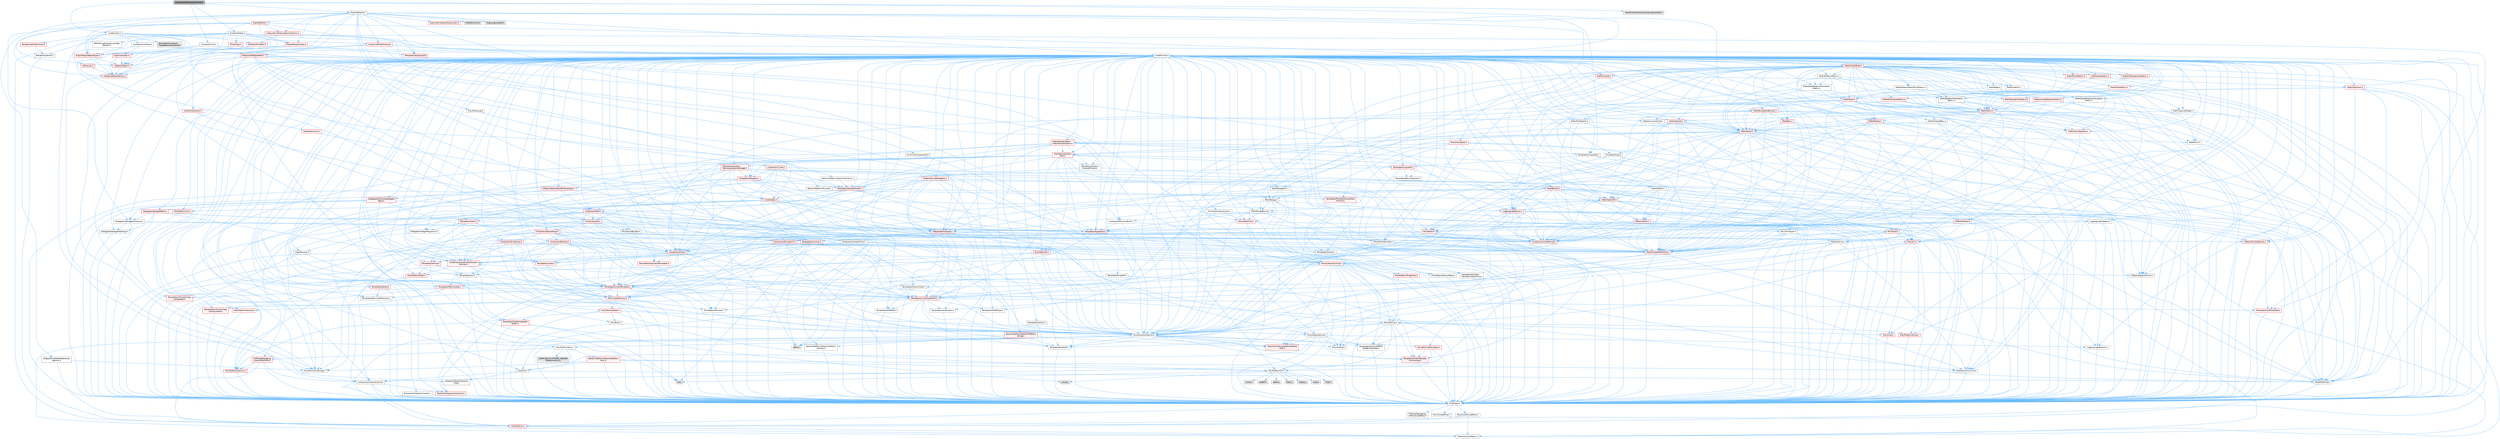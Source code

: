 digraph "SceneViewExtensionContext.h"
{
 // INTERACTIVE_SVG=YES
 // LATEX_PDF_SIZE
  bgcolor="transparent";
  edge [fontname=Helvetica,fontsize=10,labelfontname=Helvetica,labelfontsize=10];
  node [fontname=Helvetica,fontsize=10,shape=box,height=0.2,width=0.4];
  Node1 [id="Node000001",label="SceneViewExtensionContext.h",height=0.2,width=0.4,color="gray40", fillcolor="grey60", style="filled", fontcolor="black",tooltip=" "];
  Node1 -> Node2 [id="edge1_Node000001_Node000002",color="steelblue1",style="solid",tooltip=" "];
  Node2 [id="Node000002",label="CoreMinimal.h",height=0.2,width=0.4,color="grey40", fillcolor="white", style="filled",URL="$d7/d67/CoreMinimal_8h.html",tooltip=" "];
  Node2 -> Node3 [id="edge2_Node000002_Node000003",color="steelblue1",style="solid",tooltip=" "];
  Node3 [id="Node000003",label="CoreTypes.h",height=0.2,width=0.4,color="grey40", fillcolor="white", style="filled",URL="$dc/dec/CoreTypes_8h.html",tooltip=" "];
  Node3 -> Node4 [id="edge3_Node000003_Node000004",color="steelblue1",style="solid",tooltip=" "];
  Node4 [id="Node000004",label="HAL/Platform.h",height=0.2,width=0.4,color="red", fillcolor="#FFF0F0", style="filled",URL="$d9/dd0/Platform_8h.html",tooltip=" "];
  Node4 -> Node8 [id="edge4_Node000004_Node000008",color="steelblue1",style="solid",tooltip=" "];
  Node8 [id="Node000008",label="PreprocessorHelpers.h",height=0.2,width=0.4,color="grey40", fillcolor="white", style="filled",URL="$db/ddb/PreprocessorHelpers_8h.html",tooltip=" "];
  Node3 -> Node14 [id="edge5_Node000003_Node000014",color="steelblue1",style="solid",tooltip=" "];
  Node14 [id="Node000014",label="ProfilingDebugging\l/UMemoryDefines.h",height=0.2,width=0.4,color="grey40", fillcolor="white", style="filled",URL="$d2/da2/UMemoryDefines_8h.html",tooltip=" "];
  Node3 -> Node15 [id="edge6_Node000003_Node000015",color="steelblue1",style="solid",tooltip=" "];
  Node15 [id="Node000015",label="Misc/CoreMiscDefines.h",height=0.2,width=0.4,color="grey40", fillcolor="white", style="filled",URL="$da/d38/CoreMiscDefines_8h.html",tooltip=" "];
  Node15 -> Node4 [id="edge7_Node000015_Node000004",color="steelblue1",style="solid",tooltip=" "];
  Node15 -> Node8 [id="edge8_Node000015_Node000008",color="steelblue1",style="solid",tooltip=" "];
  Node3 -> Node16 [id="edge9_Node000003_Node000016",color="steelblue1",style="solid",tooltip=" "];
  Node16 [id="Node000016",label="Misc/CoreDefines.h",height=0.2,width=0.4,color="grey40", fillcolor="white", style="filled",URL="$d3/dd2/CoreDefines_8h.html",tooltip=" "];
  Node2 -> Node17 [id="edge10_Node000002_Node000017",color="steelblue1",style="solid",tooltip=" "];
  Node17 [id="Node000017",label="CoreFwd.h",height=0.2,width=0.4,color="grey40", fillcolor="white", style="filled",URL="$d1/d1e/CoreFwd_8h.html",tooltip=" "];
  Node17 -> Node3 [id="edge11_Node000017_Node000003",color="steelblue1",style="solid",tooltip=" "];
  Node17 -> Node18 [id="edge12_Node000017_Node000018",color="steelblue1",style="solid",tooltip=" "];
  Node18 [id="Node000018",label="Containers/ContainersFwd.h",height=0.2,width=0.4,color="grey40", fillcolor="white", style="filled",URL="$d4/d0a/ContainersFwd_8h.html",tooltip=" "];
  Node18 -> Node4 [id="edge13_Node000018_Node000004",color="steelblue1",style="solid",tooltip=" "];
  Node18 -> Node3 [id="edge14_Node000018_Node000003",color="steelblue1",style="solid",tooltip=" "];
  Node18 -> Node19 [id="edge15_Node000018_Node000019",color="steelblue1",style="solid",tooltip=" "];
  Node19 [id="Node000019",label="Traits/IsContiguousContainer.h",height=0.2,width=0.4,color="red", fillcolor="#FFF0F0", style="filled",URL="$d5/d3c/IsContiguousContainer_8h.html",tooltip=" "];
  Node19 -> Node3 [id="edge16_Node000019_Node000003",color="steelblue1",style="solid",tooltip=" "];
  Node17 -> Node22 [id="edge17_Node000017_Node000022",color="steelblue1",style="solid",tooltip=" "];
  Node22 [id="Node000022",label="Math/MathFwd.h",height=0.2,width=0.4,color="grey40", fillcolor="white", style="filled",URL="$d2/d10/MathFwd_8h.html",tooltip=" "];
  Node22 -> Node4 [id="edge18_Node000022_Node000004",color="steelblue1",style="solid",tooltip=" "];
  Node17 -> Node23 [id="edge19_Node000017_Node000023",color="steelblue1",style="solid",tooltip=" "];
  Node23 [id="Node000023",label="UObject/UObjectHierarchy\lFwd.h",height=0.2,width=0.4,color="grey40", fillcolor="white", style="filled",URL="$d3/d13/UObjectHierarchyFwd_8h.html",tooltip=" "];
  Node2 -> Node23 [id="edge20_Node000002_Node000023",color="steelblue1",style="solid",tooltip=" "];
  Node2 -> Node18 [id="edge21_Node000002_Node000018",color="steelblue1",style="solid",tooltip=" "];
  Node2 -> Node24 [id="edge22_Node000002_Node000024",color="steelblue1",style="solid",tooltip=" "];
  Node24 [id="Node000024",label="Misc/VarArgs.h",height=0.2,width=0.4,color="grey40", fillcolor="white", style="filled",URL="$d5/d6f/VarArgs_8h.html",tooltip=" "];
  Node24 -> Node3 [id="edge23_Node000024_Node000003",color="steelblue1",style="solid",tooltip=" "];
  Node2 -> Node25 [id="edge24_Node000002_Node000025",color="steelblue1",style="solid",tooltip=" "];
  Node25 [id="Node000025",label="Logging/LogVerbosity.h",height=0.2,width=0.4,color="grey40", fillcolor="white", style="filled",URL="$d2/d8f/LogVerbosity_8h.html",tooltip=" "];
  Node25 -> Node3 [id="edge25_Node000025_Node000003",color="steelblue1",style="solid",tooltip=" "];
  Node2 -> Node26 [id="edge26_Node000002_Node000026",color="steelblue1",style="solid",tooltip=" "];
  Node26 [id="Node000026",label="Misc/OutputDevice.h",height=0.2,width=0.4,color="grey40", fillcolor="white", style="filled",URL="$d7/d32/OutputDevice_8h.html",tooltip=" "];
  Node26 -> Node17 [id="edge27_Node000026_Node000017",color="steelblue1",style="solid",tooltip=" "];
  Node26 -> Node3 [id="edge28_Node000026_Node000003",color="steelblue1",style="solid",tooltip=" "];
  Node26 -> Node25 [id="edge29_Node000026_Node000025",color="steelblue1",style="solid",tooltip=" "];
  Node26 -> Node24 [id="edge30_Node000026_Node000024",color="steelblue1",style="solid",tooltip=" "];
  Node26 -> Node27 [id="edge31_Node000026_Node000027",color="steelblue1",style="solid",tooltip=" "];
  Node27 [id="Node000027",label="Templates/IsArrayOrRefOf\lTypeByPredicate.h",height=0.2,width=0.4,color="grey40", fillcolor="white", style="filled",URL="$d6/da1/IsArrayOrRefOfTypeByPredicate_8h.html",tooltip=" "];
  Node27 -> Node3 [id="edge32_Node000027_Node000003",color="steelblue1",style="solid",tooltip=" "];
  Node26 -> Node28 [id="edge33_Node000026_Node000028",color="steelblue1",style="solid",tooltip=" "];
  Node28 [id="Node000028",label="Templates/IsValidVariadic\lFunctionArg.h",height=0.2,width=0.4,color="red", fillcolor="#FFF0F0", style="filled",URL="$d0/dc8/IsValidVariadicFunctionArg_8h.html",tooltip=" "];
  Node28 -> Node3 [id="edge34_Node000028_Node000003",color="steelblue1",style="solid",tooltip=" "];
  Node26 -> Node30 [id="edge35_Node000026_Node000030",color="steelblue1",style="solid",tooltip=" "];
  Node30 [id="Node000030",label="Traits/IsCharEncodingCompatible\lWith.h",height=0.2,width=0.4,color="red", fillcolor="#FFF0F0", style="filled",URL="$df/dd1/IsCharEncodingCompatibleWith_8h.html",tooltip=" "];
  Node2 -> Node32 [id="edge36_Node000002_Node000032",color="steelblue1",style="solid",tooltip=" "];
  Node32 [id="Node000032",label="HAL/PlatformCrt.h",height=0.2,width=0.4,color="grey40", fillcolor="white", style="filled",URL="$d8/d75/PlatformCrt_8h.html",tooltip=" "];
  Node32 -> Node33 [id="edge37_Node000032_Node000033",color="steelblue1",style="solid",tooltip=" "];
  Node33 [id="Node000033",label="new",height=0.2,width=0.4,color="grey60", fillcolor="#E0E0E0", style="filled",tooltip=" "];
  Node32 -> Node34 [id="edge38_Node000032_Node000034",color="steelblue1",style="solid",tooltip=" "];
  Node34 [id="Node000034",label="wchar.h",height=0.2,width=0.4,color="grey60", fillcolor="#E0E0E0", style="filled",tooltip=" "];
  Node32 -> Node35 [id="edge39_Node000032_Node000035",color="steelblue1",style="solid",tooltip=" "];
  Node35 [id="Node000035",label="stddef.h",height=0.2,width=0.4,color="grey60", fillcolor="#E0E0E0", style="filled",tooltip=" "];
  Node32 -> Node36 [id="edge40_Node000032_Node000036",color="steelblue1",style="solid",tooltip=" "];
  Node36 [id="Node000036",label="stdlib.h",height=0.2,width=0.4,color="grey60", fillcolor="#E0E0E0", style="filled",tooltip=" "];
  Node32 -> Node37 [id="edge41_Node000032_Node000037",color="steelblue1",style="solid",tooltip=" "];
  Node37 [id="Node000037",label="stdio.h",height=0.2,width=0.4,color="grey60", fillcolor="#E0E0E0", style="filled",tooltip=" "];
  Node32 -> Node38 [id="edge42_Node000032_Node000038",color="steelblue1",style="solid",tooltip=" "];
  Node38 [id="Node000038",label="stdarg.h",height=0.2,width=0.4,color="grey60", fillcolor="#E0E0E0", style="filled",tooltip=" "];
  Node32 -> Node39 [id="edge43_Node000032_Node000039",color="steelblue1",style="solid",tooltip=" "];
  Node39 [id="Node000039",label="math.h",height=0.2,width=0.4,color="grey60", fillcolor="#E0E0E0", style="filled",tooltip=" "];
  Node32 -> Node40 [id="edge44_Node000032_Node000040",color="steelblue1",style="solid",tooltip=" "];
  Node40 [id="Node000040",label="float.h",height=0.2,width=0.4,color="grey60", fillcolor="#E0E0E0", style="filled",tooltip=" "];
  Node32 -> Node41 [id="edge45_Node000032_Node000041",color="steelblue1",style="solid",tooltip=" "];
  Node41 [id="Node000041",label="string.h",height=0.2,width=0.4,color="grey60", fillcolor="#E0E0E0", style="filled",tooltip=" "];
  Node2 -> Node42 [id="edge46_Node000002_Node000042",color="steelblue1",style="solid",tooltip=" "];
  Node42 [id="Node000042",label="HAL/PlatformMisc.h",height=0.2,width=0.4,color="grey40", fillcolor="white", style="filled",URL="$d0/df5/PlatformMisc_8h.html",tooltip=" "];
  Node42 -> Node3 [id="edge47_Node000042_Node000003",color="steelblue1",style="solid",tooltip=" "];
  Node42 -> Node43 [id="edge48_Node000042_Node000043",color="steelblue1",style="solid",tooltip=" "];
  Node43 [id="Node000043",label="GenericPlatform/GenericPlatform\lMisc.h",height=0.2,width=0.4,color="red", fillcolor="#FFF0F0", style="filled",URL="$db/d9a/GenericPlatformMisc_8h.html",tooltip=" "];
  Node43 -> Node17 [id="edge49_Node000043_Node000017",color="steelblue1",style="solid",tooltip=" "];
  Node43 -> Node3 [id="edge50_Node000043_Node000003",color="steelblue1",style="solid",tooltip=" "];
  Node43 -> Node32 [id="edge51_Node000043_Node000032",color="steelblue1",style="solid",tooltip=" "];
  Node43 -> Node47 [id="edge52_Node000043_Node000047",color="steelblue1",style="solid",tooltip=" "];
  Node47 [id="Node000047",label="Math/NumericLimits.h",height=0.2,width=0.4,color="grey40", fillcolor="white", style="filled",URL="$df/d1b/NumericLimits_8h.html",tooltip=" "];
  Node47 -> Node3 [id="edge53_Node000047_Node000003",color="steelblue1",style="solid",tooltip=" "];
  Node43 -> Node49 [id="edge54_Node000043_Node000049",color="steelblue1",style="solid",tooltip=" "];
  Node49 [id="Node000049",label="Misc/EnumClassFlags.h",height=0.2,width=0.4,color="grey40", fillcolor="white", style="filled",URL="$d8/de7/EnumClassFlags_8h.html",tooltip=" "];
  Node42 -> Node52 [id="edge55_Node000042_Node000052",color="steelblue1",style="solid",tooltip=" "];
  Node52 [id="Node000052",label="COMPILED_PLATFORM_HEADER\l(PlatformMisc.h)",height=0.2,width=0.4,color="grey60", fillcolor="#E0E0E0", style="filled",tooltip=" "];
  Node42 -> Node53 [id="edge56_Node000042_Node000053",color="steelblue1",style="solid",tooltip=" "];
  Node53 [id="Node000053",label="ProfilingDebugging\l/CpuProfilerTrace.h",height=0.2,width=0.4,color="red", fillcolor="#FFF0F0", style="filled",URL="$da/dcb/CpuProfilerTrace_8h.html",tooltip=" "];
  Node53 -> Node3 [id="edge57_Node000053_Node000003",color="steelblue1",style="solid",tooltip=" "];
  Node53 -> Node18 [id="edge58_Node000053_Node000018",color="steelblue1",style="solid",tooltip=" "];
  Node53 -> Node54 [id="edge59_Node000053_Node000054",color="steelblue1",style="solid",tooltip=" "];
  Node54 [id="Node000054",label="HAL/PlatformAtomics.h",height=0.2,width=0.4,color="red", fillcolor="#FFF0F0", style="filled",URL="$d3/d36/PlatformAtomics_8h.html",tooltip=" "];
  Node54 -> Node3 [id="edge60_Node000054_Node000003",color="steelblue1",style="solid",tooltip=" "];
  Node53 -> Node8 [id="edge61_Node000053_Node000008",color="steelblue1",style="solid",tooltip=" "];
  Node2 -> Node61 [id="edge62_Node000002_Node000061",color="steelblue1",style="solid",tooltip=" "];
  Node61 [id="Node000061",label="Misc/AssertionMacros.h",height=0.2,width=0.4,color="grey40", fillcolor="white", style="filled",URL="$d0/dfa/AssertionMacros_8h.html",tooltip=" "];
  Node61 -> Node3 [id="edge63_Node000061_Node000003",color="steelblue1",style="solid",tooltip=" "];
  Node61 -> Node4 [id="edge64_Node000061_Node000004",color="steelblue1",style="solid",tooltip=" "];
  Node61 -> Node42 [id="edge65_Node000061_Node000042",color="steelblue1",style="solid",tooltip=" "];
  Node61 -> Node8 [id="edge66_Node000061_Node000008",color="steelblue1",style="solid",tooltip=" "];
  Node61 -> Node62 [id="edge67_Node000061_Node000062",color="steelblue1",style="solid",tooltip=" "];
  Node62 [id="Node000062",label="Templates/EnableIf.h",height=0.2,width=0.4,color="grey40", fillcolor="white", style="filled",URL="$d7/d60/EnableIf_8h.html",tooltip=" "];
  Node62 -> Node3 [id="edge68_Node000062_Node000003",color="steelblue1",style="solid",tooltip=" "];
  Node61 -> Node27 [id="edge69_Node000061_Node000027",color="steelblue1",style="solid",tooltip=" "];
  Node61 -> Node28 [id="edge70_Node000061_Node000028",color="steelblue1",style="solid",tooltip=" "];
  Node61 -> Node30 [id="edge71_Node000061_Node000030",color="steelblue1",style="solid",tooltip=" "];
  Node61 -> Node24 [id="edge72_Node000061_Node000024",color="steelblue1",style="solid",tooltip=" "];
  Node61 -> Node63 [id="edge73_Node000061_Node000063",color="steelblue1",style="solid",tooltip=" "];
  Node63 [id="Node000063",label="String/FormatStringSan.h",height=0.2,width=0.4,color="red", fillcolor="#FFF0F0", style="filled",URL="$d3/d8b/FormatStringSan_8h.html",tooltip=" "];
  Node63 -> Node3 [id="edge74_Node000063_Node000003",color="steelblue1",style="solid",tooltip=" "];
  Node63 -> Node28 [id="edge75_Node000063_Node000028",color="steelblue1",style="solid",tooltip=" "];
  Node63 -> Node18 [id="edge76_Node000063_Node000018",color="steelblue1",style="solid",tooltip=" "];
  Node61 -> Node69 [id="edge77_Node000061_Node000069",color="steelblue1",style="solid",tooltip=" "];
  Node69 [id="Node000069",label="atomic",height=0.2,width=0.4,color="grey60", fillcolor="#E0E0E0", style="filled",tooltip=" "];
  Node2 -> Node70 [id="edge78_Node000002_Node000070",color="steelblue1",style="solid",tooltip=" "];
  Node70 [id="Node000070",label="Templates/IsPointer.h",height=0.2,width=0.4,color="grey40", fillcolor="white", style="filled",URL="$d7/d05/IsPointer_8h.html",tooltip=" "];
  Node70 -> Node3 [id="edge79_Node000070_Node000003",color="steelblue1",style="solid",tooltip=" "];
  Node2 -> Node71 [id="edge80_Node000002_Node000071",color="steelblue1",style="solid",tooltip=" "];
  Node71 [id="Node000071",label="HAL/PlatformMemory.h",height=0.2,width=0.4,color="red", fillcolor="#FFF0F0", style="filled",URL="$de/d68/PlatformMemory_8h.html",tooltip=" "];
  Node71 -> Node3 [id="edge81_Node000071_Node000003",color="steelblue1",style="solid",tooltip=" "];
  Node2 -> Node54 [id="edge82_Node000002_Node000054",color="steelblue1",style="solid",tooltip=" "];
  Node2 -> Node76 [id="edge83_Node000002_Node000076",color="steelblue1",style="solid",tooltip=" "];
  Node76 [id="Node000076",label="Misc/Exec.h",height=0.2,width=0.4,color="grey40", fillcolor="white", style="filled",URL="$de/ddb/Exec_8h.html",tooltip=" "];
  Node76 -> Node3 [id="edge84_Node000076_Node000003",color="steelblue1",style="solid",tooltip=" "];
  Node76 -> Node61 [id="edge85_Node000076_Node000061",color="steelblue1",style="solid",tooltip=" "];
  Node2 -> Node77 [id="edge86_Node000002_Node000077",color="steelblue1",style="solid",tooltip=" "];
  Node77 [id="Node000077",label="HAL/MemoryBase.h",height=0.2,width=0.4,color="red", fillcolor="#FFF0F0", style="filled",URL="$d6/d9f/MemoryBase_8h.html",tooltip=" "];
  Node77 -> Node3 [id="edge87_Node000077_Node000003",color="steelblue1",style="solid",tooltip=" "];
  Node77 -> Node54 [id="edge88_Node000077_Node000054",color="steelblue1",style="solid",tooltip=" "];
  Node77 -> Node32 [id="edge89_Node000077_Node000032",color="steelblue1",style="solid",tooltip=" "];
  Node77 -> Node76 [id="edge90_Node000077_Node000076",color="steelblue1",style="solid",tooltip=" "];
  Node77 -> Node26 [id="edge91_Node000077_Node000026",color="steelblue1",style="solid",tooltip=" "];
  Node2 -> Node87 [id="edge92_Node000002_Node000087",color="steelblue1",style="solid",tooltip=" "];
  Node87 [id="Node000087",label="HAL/UnrealMemory.h",height=0.2,width=0.4,color="red", fillcolor="#FFF0F0", style="filled",URL="$d9/d96/UnrealMemory_8h.html",tooltip=" "];
  Node87 -> Node3 [id="edge93_Node000087_Node000003",color="steelblue1",style="solid",tooltip=" "];
  Node87 -> Node77 [id="edge94_Node000087_Node000077",color="steelblue1",style="solid",tooltip=" "];
  Node87 -> Node71 [id="edge95_Node000087_Node000071",color="steelblue1",style="solid",tooltip=" "];
  Node87 -> Node70 [id="edge96_Node000087_Node000070",color="steelblue1",style="solid",tooltip=" "];
  Node2 -> Node89 [id="edge97_Node000002_Node000089",color="steelblue1",style="solid",tooltip=" "];
  Node89 [id="Node000089",label="Templates/IsArithmetic.h",height=0.2,width=0.4,color="grey40", fillcolor="white", style="filled",URL="$d2/d5d/IsArithmetic_8h.html",tooltip=" "];
  Node89 -> Node3 [id="edge98_Node000089_Node000003",color="steelblue1",style="solid",tooltip=" "];
  Node2 -> Node83 [id="edge99_Node000002_Node000083",color="steelblue1",style="solid",tooltip=" "];
  Node83 [id="Node000083",label="Templates/AndOrNot.h",height=0.2,width=0.4,color="grey40", fillcolor="white", style="filled",URL="$db/d0a/AndOrNot_8h.html",tooltip=" "];
  Node83 -> Node3 [id="edge100_Node000083_Node000003",color="steelblue1",style="solid",tooltip=" "];
  Node2 -> Node90 [id="edge101_Node000002_Node000090",color="steelblue1",style="solid",tooltip=" "];
  Node90 [id="Node000090",label="Templates/IsPODType.h",height=0.2,width=0.4,color="grey40", fillcolor="white", style="filled",URL="$d7/db1/IsPODType_8h.html",tooltip=" "];
  Node90 -> Node3 [id="edge102_Node000090_Node000003",color="steelblue1",style="solid",tooltip=" "];
  Node2 -> Node91 [id="edge103_Node000002_Node000091",color="steelblue1",style="solid",tooltip=" "];
  Node91 [id="Node000091",label="Templates/IsUECoreType.h",height=0.2,width=0.4,color="red", fillcolor="#FFF0F0", style="filled",URL="$d1/db8/IsUECoreType_8h.html",tooltip=" "];
  Node91 -> Node3 [id="edge104_Node000091_Node000003",color="steelblue1",style="solid",tooltip=" "];
  Node2 -> Node84 [id="edge105_Node000002_Node000084",color="steelblue1",style="solid",tooltip=" "];
  Node84 [id="Node000084",label="Templates/IsTriviallyCopy\lConstructible.h",height=0.2,width=0.4,color="red", fillcolor="#FFF0F0", style="filled",URL="$d3/d78/IsTriviallyCopyConstructible_8h.html",tooltip=" "];
  Node84 -> Node3 [id="edge106_Node000084_Node000003",color="steelblue1",style="solid",tooltip=" "];
  Node2 -> Node92 [id="edge107_Node000002_Node000092",color="steelblue1",style="solid",tooltip=" "];
  Node92 [id="Node000092",label="Templates/UnrealTypeTraits.h",height=0.2,width=0.4,color="red", fillcolor="#FFF0F0", style="filled",URL="$d2/d2d/UnrealTypeTraits_8h.html",tooltip=" "];
  Node92 -> Node3 [id="edge108_Node000092_Node000003",color="steelblue1",style="solid",tooltip=" "];
  Node92 -> Node70 [id="edge109_Node000092_Node000070",color="steelblue1",style="solid",tooltip=" "];
  Node92 -> Node61 [id="edge110_Node000092_Node000061",color="steelblue1",style="solid",tooltip=" "];
  Node92 -> Node83 [id="edge111_Node000092_Node000083",color="steelblue1",style="solid",tooltip=" "];
  Node92 -> Node62 [id="edge112_Node000092_Node000062",color="steelblue1",style="solid",tooltip=" "];
  Node92 -> Node89 [id="edge113_Node000092_Node000089",color="steelblue1",style="solid",tooltip=" "];
  Node92 -> Node90 [id="edge114_Node000092_Node000090",color="steelblue1",style="solid",tooltip=" "];
  Node92 -> Node91 [id="edge115_Node000092_Node000091",color="steelblue1",style="solid",tooltip=" "];
  Node92 -> Node84 [id="edge116_Node000092_Node000084",color="steelblue1",style="solid",tooltip=" "];
  Node2 -> Node62 [id="edge117_Node000002_Node000062",color="steelblue1",style="solid",tooltip=" "];
  Node2 -> Node94 [id="edge118_Node000002_Node000094",color="steelblue1",style="solid",tooltip=" "];
  Node94 [id="Node000094",label="Templates/RemoveReference.h",height=0.2,width=0.4,color="grey40", fillcolor="white", style="filled",URL="$da/dbe/RemoveReference_8h.html",tooltip=" "];
  Node94 -> Node3 [id="edge119_Node000094_Node000003",color="steelblue1",style="solid",tooltip=" "];
  Node2 -> Node95 [id="edge120_Node000002_Node000095",color="steelblue1",style="solid",tooltip=" "];
  Node95 [id="Node000095",label="Templates/IntegralConstant.h",height=0.2,width=0.4,color="grey40", fillcolor="white", style="filled",URL="$db/d1b/IntegralConstant_8h.html",tooltip=" "];
  Node95 -> Node3 [id="edge121_Node000095_Node000003",color="steelblue1",style="solid",tooltip=" "];
  Node2 -> Node96 [id="edge122_Node000002_Node000096",color="steelblue1",style="solid",tooltip=" "];
  Node96 [id="Node000096",label="Templates/IsClass.h",height=0.2,width=0.4,color="grey40", fillcolor="white", style="filled",URL="$db/dcb/IsClass_8h.html",tooltip=" "];
  Node96 -> Node3 [id="edge123_Node000096_Node000003",color="steelblue1",style="solid",tooltip=" "];
  Node2 -> Node97 [id="edge124_Node000002_Node000097",color="steelblue1",style="solid",tooltip=" "];
  Node97 [id="Node000097",label="Templates/TypeCompatible\lBytes.h",height=0.2,width=0.4,color="red", fillcolor="#FFF0F0", style="filled",URL="$df/d0a/TypeCompatibleBytes_8h.html",tooltip=" "];
  Node97 -> Node3 [id="edge125_Node000097_Node000003",color="steelblue1",style="solid",tooltip=" "];
  Node97 -> Node41 [id="edge126_Node000097_Node000041",color="steelblue1",style="solid",tooltip=" "];
  Node97 -> Node33 [id="edge127_Node000097_Node000033",color="steelblue1",style="solid",tooltip=" "];
  Node2 -> Node19 [id="edge128_Node000002_Node000019",color="steelblue1",style="solid",tooltip=" "];
  Node2 -> Node98 [id="edge129_Node000002_Node000098",color="steelblue1",style="solid",tooltip=" "];
  Node98 [id="Node000098",label="Templates/UnrealTemplate.h",height=0.2,width=0.4,color="red", fillcolor="#FFF0F0", style="filled",URL="$d4/d24/UnrealTemplate_8h.html",tooltip=" "];
  Node98 -> Node3 [id="edge130_Node000098_Node000003",color="steelblue1",style="solid",tooltip=" "];
  Node98 -> Node70 [id="edge131_Node000098_Node000070",color="steelblue1",style="solid",tooltip=" "];
  Node98 -> Node87 [id="edge132_Node000098_Node000087",color="steelblue1",style="solid",tooltip=" "];
  Node98 -> Node92 [id="edge133_Node000098_Node000092",color="steelblue1",style="solid",tooltip=" "];
  Node98 -> Node94 [id="edge134_Node000098_Node000094",color="steelblue1",style="solid",tooltip=" "];
  Node98 -> Node97 [id="edge135_Node000098_Node000097",color="steelblue1",style="solid",tooltip=" "];
  Node98 -> Node19 [id="edge136_Node000098_Node000019",color="steelblue1",style="solid",tooltip=" "];
  Node2 -> Node47 [id="edge137_Node000002_Node000047",color="steelblue1",style="solid",tooltip=" "];
  Node2 -> Node102 [id="edge138_Node000002_Node000102",color="steelblue1",style="solid",tooltip=" "];
  Node102 [id="Node000102",label="HAL/PlatformMath.h",height=0.2,width=0.4,color="red", fillcolor="#FFF0F0", style="filled",URL="$dc/d53/PlatformMath_8h.html",tooltip=" "];
  Node102 -> Node3 [id="edge139_Node000102_Node000003",color="steelblue1",style="solid",tooltip=" "];
  Node2 -> Node85 [id="edge140_Node000002_Node000085",color="steelblue1",style="solid",tooltip=" "];
  Node85 [id="Node000085",label="Templates/IsTriviallyCopy\lAssignable.h",height=0.2,width=0.4,color="red", fillcolor="#FFF0F0", style="filled",URL="$d2/df2/IsTriviallyCopyAssignable_8h.html",tooltip=" "];
  Node85 -> Node3 [id="edge141_Node000085_Node000003",color="steelblue1",style="solid",tooltip=" "];
  Node2 -> Node110 [id="edge142_Node000002_Node000110",color="steelblue1",style="solid",tooltip=" "];
  Node110 [id="Node000110",label="Templates/MemoryOps.h",height=0.2,width=0.4,color="red", fillcolor="#FFF0F0", style="filled",URL="$db/dea/MemoryOps_8h.html",tooltip=" "];
  Node110 -> Node3 [id="edge143_Node000110_Node000003",color="steelblue1",style="solid",tooltip=" "];
  Node110 -> Node87 [id="edge144_Node000110_Node000087",color="steelblue1",style="solid",tooltip=" "];
  Node110 -> Node85 [id="edge145_Node000110_Node000085",color="steelblue1",style="solid",tooltip=" "];
  Node110 -> Node84 [id="edge146_Node000110_Node000084",color="steelblue1",style="solid",tooltip=" "];
  Node110 -> Node92 [id="edge147_Node000110_Node000092",color="steelblue1",style="solid",tooltip=" "];
  Node110 -> Node33 [id="edge148_Node000110_Node000033",color="steelblue1",style="solid",tooltip=" "];
  Node2 -> Node111 [id="edge149_Node000002_Node000111",color="steelblue1",style="solid",tooltip=" "];
  Node111 [id="Node000111",label="Containers/ContainerAllocation\lPolicies.h",height=0.2,width=0.4,color="red", fillcolor="#FFF0F0", style="filled",URL="$d7/dff/ContainerAllocationPolicies_8h.html",tooltip=" "];
  Node111 -> Node3 [id="edge150_Node000111_Node000003",color="steelblue1",style="solid",tooltip=" "];
  Node111 -> Node111 [id="edge151_Node000111_Node000111",color="steelblue1",style="solid",tooltip=" "];
  Node111 -> Node102 [id="edge152_Node000111_Node000102",color="steelblue1",style="solid",tooltip=" "];
  Node111 -> Node87 [id="edge153_Node000111_Node000087",color="steelblue1",style="solid",tooltip=" "];
  Node111 -> Node47 [id="edge154_Node000111_Node000047",color="steelblue1",style="solid",tooltip=" "];
  Node111 -> Node61 [id="edge155_Node000111_Node000061",color="steelblue1",style="solid",tooltip=" "];
  Node111 -> Node110 [id="edge156_Node000111_Node000110",color="steelblue1",style="solid",tooltip=" "];
  Node111 -> Node97 [id="edge157_Node000111_Node000097",color="steelblue1",style="solid",tooltip=" "];
  Node2 -> Node114 [id="edge158_Node000002_Node000114",color="steelblue1",style="solid",tooltip=" "];
  Node114 [id="Node000114",label="Templates/IsEnumClass.h",height=0.2,width=0.4,color="grey40", fillcolor="white", style="filled",URL="$d7/d15/IsEnumClass_8h.html",tooltip=" "];
  Node114 -> Node3 [id="edge159_Node000114_Node000003",color="steelblue1",style="solid",tooltip=" "];
  Node114 -> Node83 [id="edge160_Node000114_Node000083",color="steelblue1",style="solid",tooltip=" "];
  Node2 -> Node115 [id="edge161_Node000002_Node000115",color="steelblue1",style="solid",tooltip=" "];
  Node115 [id="Node000115",label="HAL/PlatformProperties.h",height=0.2,width=0.4,color="red", fillcolor="#FFF0F0", style="filled",URL="$d9/db0/PlatformProperties_8h.html",tooltip=" "];
  Node115 -> Node3 [id="edge162_Node000115_Node000003",color="steelblue1",style="solid",tooltip=" "];
  Node2 -> Node118 [id="edge163_Node000002_Node000118",color="steelblue1",style="solid",tooltip=" "];
  Node118 [id="Node000118",label="Misc/EngineVersionBase.h",height=0.2,width=0.4,color="grey40", fillcolor="white", style="filled",URL="$d5/d2b/EngineVersionBase_8h.html",tooltip=" "];
  Node118 -> Node3 [id="edge164_Node000118_Node000003",color="steelblue1",style="solid",tooltip=" "];
  Node2 -> Node119 [id="edge165_Node000002_Node000119",color="steelblue1",style="solid",tooltip=" "];
  Node119 [id="Node000119",label="Internationalization\l/TextNamespaceFwd.h",height=0.2,width=0.4,color="grey40", fillcolor="white", style="filled",URL="$d8/d97/TextNamespaceFwd_8h.html",tooltip=" "];
  Node119 -> Node3 [id="edge166_Node000119_Node000003",color="steelblue1",style="solid",tooltip=" "];
  Node2 -> Node120 [id="edge167_Node000002_Node000120",color="steelblue1",style="solid",tooltip=" "];
  Node120 [id="Node000120",label="Serialization/Archive.h",height=0.2,width=0.4,color="red", fillcolor="#FFF0F0", style="filled",URL="$d7/d3b/Archive_8h.html",tooltip=" "];
  Node120 -> Node17 [id="edge168_Node000120_Node000017",color="steelblue1",style="solid",tooltip=" "];
  Node120 -> Node3 [id="edge169_Node000120_Node000003",color="steelblue1",style="solid",tooltip=" "];
  Node120 -> Node115 [id="edge170_Node000120_Node000115",color="steelblue1",style="solid",tooltip=" "];
  Node120 -> Node119 [id="edge171_Node000120_Node000119",color="steelblue1",style="solid",tooltip=" "];
  Node120 -> Node22 [id="edge172_Node000120_Node000022",color="steelblue1",style="solid",tooltip=" "];
  Node120 -> Node61 [id="edge173_Node000120_Node000061",color="steelblue1",style="solid",tooltip=" "];
  Node120 -> Node118 [id="edge174_Node000120_Node000118",color="steelblue1",style="solid",tooltip=" "];
  Node120 -> Node24 [id="edge175_Node000120_Node000024",color="steelblue1",style="solid",tooltip=" "];
  Node120 -> Node62 [id="edge176_Node000120_Node000062",color="steelblue1",style="solid",tooltip=" "];
  Node120 -> Node27 [id="edge177_Node000120_Node000027",color="steelblue1",style="solid",tooltip=" "];
  Node120 -> Node114 [id="edge178_Node000120_Node000114",color="steelblue1",style="solid",tooltip=" "];
  Node120 -> Node28 [id="edge179_Node000120_Node000028",color="steelblue1",style="solid",tooltip=" "];
  Node120 -> Node98 [id="edge180_Node000120_Node000098",color="steelblue1",style="solid",tooltip=" "];
  Node120 -> Node30 [id="edge181_Node000120_Node000030",color="steelblue1",style="solid",tooltip=" "];
  Node120 -> Node123 [id="edge182_Node000120_Node000123",color="steelblue1",style="solid",tooltip=" "];
  Node123 [id="Node000123",label="UObject/ObjectVersion.h",height=0.2,width=0.4,color="grey40", fillcolor="white", style="filled",URL="$da/d63/ObjectVersion_8h.html",tooltip=" "];
  Node123 -> Node3 [id="edge183_Node000123_Node000003",color="steelblue1",style="solid",tooltip=" "];
  Node2 -> Node124 [id="edge184_Node000002_Node000124",color="steelblue1",style="solid",tooltip=" "];
  Node124 [id="Node000124",label="Templates/Less.h",height=0.2,width=0.4,color="grey40", fillcolor="white", style="filled",URL="$de/dc8/Less_8h.html",tooltip=" "];
  Node124 -> Node3 [id="edge185_Node000124_Node000003",color="steelblue1",style="solid",tooltip=" "];
  Node124 -> Node98 [id="edge186_Node000124_Node000098",color="steelblue1",style="solid",tooltip=" "];
  Node2 -> Node125 [id="edge187_Node000002_Node000125",color="steelblue1",style="solid",tooltip=" "];
  Node125 [id="Node000125",label="Templates/Sorting.h",height=0.2,width=0.4,color="red", fillcolor="#FFF0F0", style="filled",URL="$d3/d9e/Sorting_8h.html",tooltip=" "];
  Node125 -> Node3 [id="edge188_Node000125_Node000003",color="steelblue1",style="solid",tooltip=" "];
  Node125 -> Node102 [id="edge189_Node000125_Node000102",color="steelblue1",style="solid",tooltip=" "];
  Node125 -> Node124 [id="edge190_Node000125_Node000124",color="steelblue1",style="solid",tooltip=" "];
  Node2 -> Node136 [id="edge191_Node000002_Node000136",color="steelblue1",style="solid",tooltip=" "];
  Node136 [id="Node000136",label="Misc/Char.h",height=0.2,width=0.4,color="red", fillcolor="#FFF0F0", style="filled",URL="$d0/d58/Char_8h.html",tooltip=" "];
  Node136 -> Node3 [id="edge192_Node000136_Node000003",color="steelblue1",style="solid",tooltip=" "];
  Node2 -> Node139 [id="edge193_Node000002_Node000139",color="steelblue1",style="solid",tooltip=" "];
  Node139 [id="Node000139",label="GenericPlatform/GenericPlatform\lStricmp.h",height=0.2,width=0.4,color="grey40", fillcolor="white", style="filled",URL="$d2/d86/GenericPlatformStricmp_8h.html",tooltip=" "];
  Node139 -> Node3 [id="edge194_Node000139_Node000003",color="steelblue1",style="solid",tooltip=" "];
  Node2 -> Node140 [id="edge195_Node000002_Node000140",color="steelblue1",style="solid",tooltip=" "];
  Node140 [id="Node000140",label="GenericPlatform/GenericPlatform\lString.h",height=0.2,width=0.4,color="red", fillcolor="#FFF0F0", style="filled",URL="$dd/d20/GenericPlatformString_8h.html",tooltip=" "];
  Node140 -> Node3 [id="edge196_Node000140_Node000003",color="steelblue1",style="solid",tooltip=" "];
  Node140 -> Node139 [id="edge197_Node000140_Node000139",color="steelblue1",style="solid",tooltip=" "];
  Node140 -> Node62 [id="edge198_Node000140_Node000062",color="steelblue1",style="solid",tooltip=" "];
  Node140 -> Node30 [id="edge199_Node000140_Node000030",color="steelblue1",style="solid",tooltip=" "];
  Node2 -> Node73 [id="edge200_Node000002_Node000073",color="steelblue1",style="solid",tooltip=" "];
  Node73 [id="Node000073",label="HAL/PlatformString.h",height=0.2,width=0.4,color="red", fillcolor="#FFF0F0", style="filled",URL="$db/db5/PlatformString_8h.html",tooltip=" "];
  Node73 -> Node3 [id="edge201_Node000073_Node000003",color="steelblue1",style="solid",tooltip=" "];
  Node2 -> Node143 [id="edge202_Node000002_Node000143",color="steelblue1",style="solid",tooltip=" "];
  Node143 [id="Node000143",label="Misc/CString.h",height=0.2,width=0.4,color="grey40", fillcolor="white", style="filled",URL="$d2/d49/CString_8h.html",tooltip=" "];
  Node143 -> Node3 [id="edge203_Node000143_Node000003",color="steelblue1",style="solid",tooltip=" "];
  Node143 -> Node32 [id="edge204_Node000143_Node000032",color="steelblue1",style="solid",tooltip=" "];
  Node143 -> Node73 [id="edge205_Node000143_Node000073",color="steelblue1",style="solid",tooltip=" "];
  Node143 -> Node61 [id="edge206_Node000143_Node000061",color="steelblue1",style="solid",tooltip=" "];
  Node143 -> Node136 [id="edge207_Node000143_Node000136",color="steelblue1",style="solid",tooltip=" "];
  Node143 -> Node24 [id="edge208_Node000143_Node000024",color="steelblue1",style="solid",tooltip=" "];
  Node143 -> Node27 [id="edge209_Node000143_Node000027",color="steelblue1",style="solid",tooltip=" "];
  Node143 -> Node28 [id="edge210_Node000143_Node000028",color="steelblue1",style="solid",tooltip=" "];
  Node143 -> Node30 [id="edge211_Node000143_Node000030",color="steelblue1",style="solid",tooltip=" "];
  Node2 -> Node144 [id="edge212_Node000002_Node000144",color="steelblue1",style="solid",tooltip=" "];
  Node144 [id="Node000144",label="Misc/Crc.h",height=0.2,width=0.4,color="red", fillcolor="#FFF0F0", style="filled",URL="$d4/dd2/Crc_8h.html",tooltip=" "];
  Node144 -> Node3 [id="edge213_Node000144_Node000003",color="steelblue1",style="solid",tooltip=" "];
  Node144 -> Node73 [id="edge214_Node000144_Node000073",color="steelblue1",style="solid",tooltip=" "];
  Node144 -> Node61 [id="edge215_Node000144_Node000061",color="steelblue1",style="solid",tooltip=" "];
  Node144 -> Node143 [id="edge216_Node000144_Node000143",color="steelblue1",style="solid",tooltip=" "];
  Node144 -> Node136 [id="edge217_Node000144_Node000136",color="steelblue1",style="solid",tooltip=" "];
  Node144 -> Node92 [id="edge218_Node000144_Node000092",color="steelblue1",style="solid",tooltip=" "];
  Node2 -> Node135 [id="edge219_Node000002_Node000135",color="steelblue1",style="solid",tooltip=" "];
  Node135 [id="Node000135",label="Math/UnrealMathUtility.h",height=0.2,width=0.4,color="red", fillcolor="#FFF0F0", style="filled",URL="$db/db8/UnrealMathUtility_8h.html",tooltip=" "];
  Node135 -> Node3 [id="edge220_Node000135_Node000003",color="steelblue1",style="solid",tooltip=" "];
  Node135 -> Node61 [id="edge221_Node000135_Node000061",color="steelblue1",style="solid",tooltip=" "];
  Node135 -> Node102 [id="edge222_Node000135_Node000102",color="steelblue1",style="solid",tooltip=" "];
  Node135 -> Node22 [id="edge223_Node000135_Node000022",color="steelblue1",style="solid",tooltip=" "];
  Node2 -> Node145 [id="edge224_Node000002_Node000145",color="steelblue1",style="solid",tooltip=" "];
  Node145 [id="Node000145",label="Containers/UnrealString.h",height=0.2,width=0.4,color="red", fillcolor="#FFF0F0", style="filled",URL="$d5/dba/UnrealString_8h.html",tooltip=" "];
  Node2 -> Node149 [id="edge225_Node000002_Node000149",color="steelblue1",style="solid",tooltip=" "];
  Node149 [id="Node000149",label="Containers/Array.h",height=0.2,width=0.4,color="red", fillcolor="#FFF0F0", style="filled",URL="$df/dd0/Array_8h.html",tooltip=" "];
  Node149 -> Node3 [id="edge226_Node000149_Node000003",color="steelblue1",style="solid",tooltip=" "];
  Node149 -> Node61 [id="edge227_Node000149_Node000061",color="steelblue1",style="solid",tooltip=" "];
  Node149 -> Node87 [id="edge228_Node000149_Node000087",color="steelblue1",style="solid",tooltip=" "];
  Node149 -> Node92 [id="edge229_Node000149_Node000092",color="steelblue1",style="solid",tooltip=" "];
  Node149 -> Node98 [id="edge230_Node000149_Node000098",color="steelblue1",style="solid",tooltip=" "];
  Node149 -> Node111 [id="edge231_Node000149_Node000111",color="steelblue1",style="solid",tooltip=" "];
  Node149 -> Node120 [id="edge232_Node000149_Node000120",color="steelblue1",style="solid",tooltip=" "];
  Node149 -> Node128 [id="edge233_Node000149_Node000128",color="steelblue1",style="solid",tooltip=" "];
  Node128 [id="Node000128",label="Templates/Invoke.h",height=0.2,width=0.4,color="red", fillcolor="#FFF0F0", style="filled",URL="$d7/deb/Invoke_8h.html",tooltip=" "];
  Node128 -> Node3 [id="edge234_Node000128_Node000003",color="steelblue1",style="solid",tooltip=" "];
  Node128 -> Node98 [id="edge235_Node000128_Node000098",color="steelblue1",style="solid",tooltip=" "];
  Node149 -> Node124 [id="edge236_Node000149_Node000124",color="steelblue1",style="solid",tooltip=" "];
  Node149 -> Node125 [id="edge237_Node000149_Node000125",color="steelblue1",style="solid",tooltip=" "];
  Node149 -> Node172 [id="edge238_Node000149_Node000172",color="steelblue1",style="solid",tooltip=" "];
  Node172 [id="Node000172",label="Templates/AlignmentTemplates.h",height=0.2,width=0.4,color="red", fillcolor="#FFF0F0", style="filled",URL="$dd/d32/AlignmentTemplates_8h.html",tooltip=" "];
  Node172 -> Node3 [id="edge239_Node000172_Node000003",color="steelblue1",style="solid",tooltip=" "];
  Node172 -> Node70 [id="edge240_Node000172_Node000070",color="steelblue1",style="solid",tooltip=" "];
  Node2 -> Node173 [id="edge241_Node000002_Node000173",color="steelblue1",style="solid",tooltip=" "];
  Node173 [id="Node000173",label="Misc/FrameNumber.h",height=0.2,width=0.4,color="grey40", fillcolor="white", style="filled",URL="$dd/dbd/FrameNumber_8h.html",tooltip=" "];
  Node173 -> Node3 [id="edge242_Node000173_Node000003",color="steelblue1",style="solid",tooltip=" "];
  Node173 -> Node47 [id="edge243_Node000173_Node000047",color="steelblue1",style="solid",tooltip=" "];
  Node173 -> Node135 [id="edge244_Node000173_Node000135",color="steelblue1",style="solid",tooltip=" "];
  Node173 -> Node62 [id="edge245_Node000173_Node000062",color="steelblue1",style="solid",tooltip=" "];
  Node173 -> Node92 [id="edge246_Node000173_Node000092",color="steelblue1",style="solid",tooltip=" "];
  Node2 -> Node174 [id="edge247_Node000002_Node000174",color="steelblue1",style="solid",tooltip=" "];
  Node174 [id="Node000174",label="Misc/Timespan.h",height=0.2,width=0.4,color="grey40", fillcolor="white", style="filled",URL="$da/dd9/Timespan_8h.html",tooltip=" "];
  Node174 -> Node3 [id="edge248_Node000174_Node000003",color="steelblue1",style="solid",tooltip=" "];
  Node174 -> Node175 [id="edge249_Node000174_Node000175",color="steelblue1",style="solid",tooltip=" "];
  Node175 [id="Node000175",label="Math/Interval.h",height=0.2,width=0.4,color="grey40", fillcolor="white", style="filled",URL="$d1/d55/Interval_8h.html",tooltip=" "];
  Node175 -> Node3 [id="edge250_Node000175_Node000003",color="steelblue1",style="solid",tooltip=" "];
  Node175 -> Node89 [id="edge251_Node000175_Node000089",color="steelblue1",style="solid",tooltip=" "];
  Node175 -> Node92 [id="edge252_Node000175_Node000092",color="steelblue1",style="solid",tooltip=" "];
  Node175 -> Node47 [id="edge253_Node000175_Node000047",color="steelblue1",style="solid",tooltip=" "];
  Node175 -> Node135 [id="edge254_Node000175_Node000135",color="steelblue1",style="solid",tooltip=" "];
  Node174 -> Node135 [id="edge255_Node000174_Node000135",color="steelblue1",style="solid",tooltip=" "];
  Node174 -> Node61 [id="edge256_Node000174_Node000061",color="steelblue1",style="solid",tooltip=" "];
  Node2 -> Node176 [id="edge257_Node000002_Node000176",color="steelblue1",style="solid",tooltip=" "];
  Node176 [id="Node000176",label="Containers/StringConv.h",height=0.2,width=0.4,color="red", fillcolor="#FFF0F0", style="filled",URL="$d3/ddf/StringConv_8h.html",tooltip=" "];
  Node176 -> Node3 [id="edge258_Node000176_Node000003",color="steelblue1",style="solid",tooltip=" "];
  Node176 -> Node61 [id="edge259_Node000176_Node000061",color="steelblue1",style="solid",tooltip=" "];
  Node176 -> Node111 [id="edge260_Node000176_Node000111",color="steelblue1",style="solid",tooltip=" "];
  Node176 -> Node149 [id="edge261_Node000176_Node000149",color="steelblue1",style="solid",tooltip=" "];
  Node176 -> Node143 [id="edge262_Node000176_Node000143",color="steelblue1",style="solid",tooltip=" "];
  Node176 -> Node177 [id="edge263_Node000176_Node000177",color="steelblue1",style="solid",tooltip=" "];
  Node177 [id="Node000177",label="Templates/IsArray.h",height=0.2,width=0.4,color="grey40", fillcolor="white", style="filled",URL="$d8/d8d/IsArray_8h.html",tooltip=" "];
  Node177 -> Node3 [id="edge264_Node000177_Node000003",color="steelblue1",style="solid",tooltip=" "];
  Node176 -> Node98 [id="edge265_Node000176_Node000098",color="steelblue1",style="solid",tooltip=" "];
  Node176 -> Node92 [id="edge266_Node000176_Node000092",color="steelblue1",style="solid",tooltip=" "];
  Node176 -> Node30 [id="edge267_Node000176_Node000030",color="steelblue1",style="solid",tooltip=" "];
  Node176 -> Node19 [id="edge268_Node000176_Node000019",color="steelblue1",style="solid",tooltip=" "];
  Node2 -> Node178 [id="edge269_Node000002_Node000178",color="steelblue1",style="solid",tooltip=" "];
  Node178 [id="Node000178",label="UObject/UnrealNames.h",height=0.2,width=0.4,color="red", fillcolor="#FFF0F0", style="filled",URL="$d8/db1/UnrealNames_8h.html",tooltip=" "];
  Node178 -> Node3 [id="edge270_Node000178_Node000003",color="steelblue1",style="solid",tooltip=" "];
  Node2 -> Node180 [id="edge271_Node000002_Node000180",color="steelblue1",style="solid",tooltip=" "];
  Node180 [id="Node000180",label="UObject/NameTypes.h",height=0.2,width=0.4,color="red", fillcolor="#FFF0F0", style="filled",URL="$d6/d35/NameTypes_8h.html",tooltip=" "];
  Node180 -> Node3 [id="edge272_Node000180_Node000003",color="steelblue1",style="solid",tooltip=" "];
  Node180 -> Node61 [id="edge273_Node000180_Node000061",color="steelblue1",style="solid",tooltip=" "];
  Node180 -> Node87 [id="edge274_Node000180_Node000087",color="steelblue1",style="solid",tooltip=" "];
  Node180 -> Node92 [id="edge275_Node000180_Node000092",color="steelblue1",style="solid",tooltip=" "];
  Node180 -> Node98 [id="edge276_Node000180_Node000098",color="steelblue1",style="solid",tooltip=" "];
  Node180 -> Node145 [id="edge277_Node000180_Node000145",color="steelblue1",style="solid",tooltip=" "];
  Node180 -> Node176 [id="edge278_Node000180_Node000176",color="steelblue1",style="solid",tooltip=" "];
  Node180 -> Node178 [id="edge279_Node000180_Node000178",color="steelblue1",style="solid",tooltip=" "];
  Node2 -> Node188 [id="edge280_Node000002_Node000188",color="steelblue1",style="solid",tooltip=" "];
  Node188 [id="Node000188",label="Misc/Parse.h",height=0.2,width=0.4,color="red", fillcolor="#FFF0F0", style="filled",URL="$dc/d71/Parse_8h.html",tooltip=" "];
  Node188 -> Node145 [id="edge281_Node000188_Node000145",color="steelblue1",style="solid",tooltip=" "];
  Node188 -> Node3 [id="edge282_Node000188_Node000003",color="steelblue1",style="solid",tooltip=" "];
  Node188 -> Node32 [id="edge283_Node000188_Node000032",color="steelblue1",style="solid",tooltip=" "];
  Node188 -> Node49 [id="edge284_Node000188_Node000049",color="steelblue1",style="solid",tooltip=" "];
  Node188 -> Node189 [id="edge285_Node000188_Node000189",color="steelblue1",style="solid",tooltip=" "];
  Node189 [id="Node000189",label="Templates/Function.h",height=0.2,width=0.4,color="red", fillcolor="#FFF0F0", style="filled",URL="$df/df5/Function_8h.html",tooltip=" "];
  Node189 -> Node3 [id="edge286_Node000189_Node000003",color="steelblue1",style="solid",tooltip=" "];
  Node189 -> Node61 [id="edge287_Node000189_Node000061",color="steelblue1",style="solid",tooltip=" "];
  Node189 -> Node87 [id="edge288_Node000189_Node000087",color="steelblue1",style="solid",tooltip=" "];
  Node189 -> Node92 [id="edge289_Node000189_Node000092",color="steelblue1",style="solid",tooltip=" "];
  Node189 -> Node128 [id="edge290_Node000189_Node000128",color="steelblue1",style="solid",tooltip=" "];
  Node189 -> Node98 [id="edge291_Node000189_Node000098",color="steelblue1",style="solid",tooltip=" "];
  Node189 -> Node135 [id="edge292_Node000189_Node000135",color="steelblue1",style="solid",tooltip=" "];
  Node189 -> Node33 [id="edge293_Node000189_Node000033",color="steelblue1",style="solid",tooltip=" "];
  Node2 -> Node172 [id="edge294_Node000002_Node000172",color="steelblue1",style="solid",tooltip=" "];
  Node2 -> Node191 [id="edge295_Node000002_Node000191",color="steelblue1",style="solid",tooltip=" "];
  Node191 [id="Node000191",label="Misc/StructBuilder.h",height=0.2,width=0.4,color="grey40", fillcolor="white", style="filled",URL="$d9/db3/StructBuilder_8h.html",tooltip=" "];
  Node191 -> Node3 [id="edge296_Node000191_Node000003",color="steelblue1",style="solid",tooltip=" "];
  Node191 -> Node135 [id="edge297_Node000191_Node000135",color="steelblue1",style="solid",tooltip=" "];
  Node191 -> Node172 [id="edge298_Node000191_Node000172",color="steelblue1",style="solid",tooltip=" "];
  Node2 -> Node104 [id="edge299_Node000002_Node000104",color="steelblue1",style="solid",tooltip=" "];
  Node104 [id="Node000104",label="Templates/Decay.h",height=0.2,width=0.4,color="red", fillcolor="#FFF0F0", style="filled",URL="$dd/d0f/Decay_8h.html",tooltip=" "];
  Node104 -> Node3 [id="edge300_Node000104_Node000003",color="steelblue1",style="solid",tooltip=" "];
  Node104 -> Node94 [id="edge301_Node000104_Node000094",color="steelblue1",style="solid",tooltip=" "];
  Node2 -> Node192 [id="edge302_Node000002_Node000192",color="steelblue1",style="solid",tooltip=" "];
  Node192 [id="Node000192",label="Templates/PointerIsConvertible\lFromTo.h",height=0.2,width=0.4,color="red", fillcolor="#FFF0F0", style="filled",URL="$d6/d65/PointerIsConvertibleFromTo_8h.html",tooltip=" "];
  Node192 -> Node3 [id="edge303_Node000192_Node000003",color="steelblue1",style="solid",tooltip=" "];
  Node2 -> Node128 [id="edge304_Node000002_Node000128",color="steelblue1",style="solid",tooltip=" "];
  Node2 -> Node189 [id="edge305_Node000002_Node000189",color="steelblue1",style="solid",tooltip=" "];
  Node2 -> Node161 [id="edge306_Node000002_Node000161",color="steelblue1",style="solid",tooltip=" "];
  Node161 [id="Node000161",label="Templates/TypeHash.h",height=0.2,width=0.4,color="red", fillcolor="#FFF0F0", style="filled",URL="$d1/d62/TypeHash_8h.html",tooltip=" "];
  Node161 -> Node3 [id="edge307_Node000161_Node000003",color="steelblue1",style="solid",tooltip=" "];
  Node161 -> Node144 [id="edge308_Node000161_Node000144",color="steelblue1",style="solid",tooltip=" "];
  Node2 -> Node193 [id="edge309_Node000002_Node000193",color="steelblue1",style="solid",tooltip=" "];
  Node193 [id="Node000193",label="Containers/ScriptArray.h",height=0.2,width=0.4,color="red", fillcolor="#FFF0F0", style="filled",URL="$dc/daf/ScriptArray_8h.html",tooltip=" "];
  Node193 -> Node3 [id="edge310_Node000193_Node000003",color="steelblue1",style="solid",tooltip=" "];
  Node193 -> Node61 [id="edge311_Node000193_Node000061",color="steelblue1",style="solid",tooltip=" "];
  Node193 -> Node87 [id="edge312_Node000193_Node000087",color="steelblue1",style="solid",tooltip=" "];
  Node193 -> Node111 [id="edge313_Node000193_Node000111",color="steelblue1",style="solid",tooltip=" "];
  Node193 -> Node149 [id="edge314_Node000193_Node000149",color="steelblue1",style="solid",tooltip=" "];
  Node2 -> Node194 [id="edge315_Node000002_Node000194",color="steelblue1",style="solid",tooltip=" "];
  Node194 [id="Node000194",label="Containers/BitArray.h",height=0.2,width=0.4,color="red", fillcolor="#FFF0F0", style="filled",URL="$d1/de4/BitArray_8h.html",tooltip=" "];
  Node194 -> Node111 [id="edge316_Node000194_Node000111",color="steelblue1",style="solid",tooltip=" "];
  Node194 -> Node3 [id="edge317_Node000194_Node000003",color="steelblue1",style="solid",tooltip=" "];
  Node194 -> Node54 [id="edge318_Node000194_Node000054",color="steelblue1",style="solid",tooltip=" "];
  Node194 -> Node87 [id="edge319_Node000194_Node000087",color="steelblue1",style="solid",tooltip=" "];
  Node194 -> Node135 [id="edge320_Node000194_Node000135",color="steelblue1",style="solid",tooltip=" "];
  Node194 -> Node61 [id="edge321_Node000194_Node000061",color="steelblue1",style="solid",tooltip=" "];
  Node194 -> Node49 [id="edge322_Node000194_Node000049",color="steelblue1",style="solid",tooltip=" "];
  Node194 -> Node120 [id="edge323_Node000194_Node000120",color="steelblue1",style="solid",tooltip=" "];
  Node194 -> Node62 [id="edge324_Node000194_Node000062",color="steelblue1",style="solid",tooltip=" "];
  Node194 -> Node128 [id="edge325_Node000194_Node000128",color="steelblue1",style="solid",tooltip=" "];
  Node194 -> Node98 [id="edge326_Node000194_Node000098",color="steelblue1",style="solid",tooltip=" "];
  Node194 -> Node92 [id="edge327_Node000194_Node000092",color="steelblue1",style="solid",tooltip=" "];
  Node2 -> Node195 [id="edge328_Node000002_Node000195",color="steelblue1",style="solid",tooltip=" "];
  Node195 [id="Node000195",label="Containers/SparseArray.h",height=0.2,width=0.4,color="red", fillcolor="#FFF0F0", style="filled",URL="$d5/dbf/SparseArray_8h.html",tooltip=" "];
  Node195 -> Node3 [id="edge329_Node000195_Node000003",color="steelblue1",style="solid",tooltip=" "];
  Node195 -> Node61 [id="edge330_Node000195_Node000061",color="steelblue1",style="solid",tooltip=" "];
  Node195 -> Node87 [id="edge331_Node000195_Node000087",color="steelblue1",style="solid",tooltip=" "];
  Node195 -> Node92 [id="edge332_Node000195_Node000092",color="steelblue1",style="solid",tooltip=" "];
  Node195 -> Node98 [id="edge333_Node000195_Node000098",color="steelblue1",style="solid",tooltip=" "];
  Node195 -> Node111 [id="edge334_Node000195_Node000111",color="steelblue1",style="solid",tooltip=" "];
  Node195 -> Node124 [id="edge335_Node000195_Node000124",color="steelblue1",style="solid",tooltip=" "];
  Node195 -> Node149 [id="edge336_Node000195_Node000149",color="steelblue1",style="solid",tooltip=" "];
  Node195 -> Node135 [id="edge337_Node000195_Node000135",color="steelblue1",style="solid",tooltip=" "];
  Node195 -> Node193 [id="edge338_Node000195_Node000193",color="steelblue1",style="solid",tooltip=" "];
  Node195 -> Node194 [id="edge339_Node000195_Node000194",color="steelblue1",style="solid",tooltip=" "];
  Node195 -> Node145 [id="edge340_Node000195_Node000145",color="steelblue1",style="solid",tooltip=" "];
  Node2 -> Node211 [id="edge341_Node000002_Node000211",color="steelblue1",style="solid",tooltip=" "];
  Node211 [id="Node000211",label="Containers/Set.h",height=0.2,width=0.4,color="red", fillcolor="#FFF0F0", style="filled",URL="$d4/d45/Set_8h.html",tooltip=" "];
  Node211 -> Node111 [id="edge342_Node000211_Node000111",color="steelblue1",style="solid",tooltip=" "];
  Node211 -> Node195 [id="edge343_Node000211_Node000195",color="steelblue1",style="solid",tooltip=" "];
  Node211 -> Node18 [id="edge344_Node000211_Node000018",color="steelblue1",style="solid",tooltip=" "];
  Node211 -> Node135 [id="edge345_Node000211_Node000135",color="steelblue1",style="solid",tooltip=" "];
  Node211 -> Node61 [id="edge346_Node000211_Node000061",color="steelblue1",style="solid",tooltip=" "];
  Node211 -> Node191 [id="edge347_Node000211_Node000191",color="steelblue1",style="solid",tooltip=" "];
  Node211 -> Node189 [id="edge348_Node000211_Node000189",color="steelblue1",style="solid",tooltip=" "];
  Node211 -> Node125 [id="edge349_Node000211_Node000125",color="steelblue1",style="solid",tooltip=" "];
  Node211 -> Node161 [id="edge350_Node000211_Node000161",color="steelblue1",style="solid",tooltip=" "];
  Node211 -> Node98 [id="edge351_Node000211_Node000098",color="steelblue1",style="solid",tooltip=" "];
  Node2 -> Node214 [id="edge352_Node000002_Node000214",color="steelblue1",style="solid",tooltip=" "];
  Node214 [id="Node000214",label="Algo/Reverse.h",height=0.2,width=0.4,color="grey40", fillcolor="white", style="filled",URL="$d5/d93/Reverse_8h.html",tooltip=" "];
  Node214 -> Node3 [id="edge353_Node000214_Node000003",color="steelblue1",style="solid",tooltip=" "];
  Node214 -> Node98 [id="edge354_Node000214_Node000098",color="steelblue1",style="solid",tooltip=" "];
  Node2 -> Node215 [id="edge355_Node000002_Node000215",color="steelblue1",style="solid",tooltip=" "];
  Node215 [id="Node000215",label="Containers/Map.h",height=0.2,width=0.4,color="red", fillcolor="#FFF0F0", style="filled",URL="$df/d79/Map_8h.html",tooltip=" "];
  Node215 -> Node3 [id="edge356_Node000215_Node000003",color="steelblue1",style="solid",tooltip=" "];
  Node215 -> Node214 [id="edge357_Node000215_Node000214",color="steelblue1",style="solid",tooltip=" "];
  Node215 -> Node211 [id="edge358_Node000215_Node000211",color="steelblue1",style="solid",tooltip=" "];
  Node215 -> Node145 [id="edge359_Node000215_Node000145",color="steelblue1",style="solid",tooltip=" "];
  Node215 -> Node61 [id="edge360_Node000215_Node000061",color="steelblue1",style="solid",tooltip=" "];
  Node215 -> Node191 [id="edge361_Node000215_Node000191",color="steelblue1",style="solid",tooltip=" "];
  Node215 -> Node189 [id="edge362_Node000215_Node000189",color="steelblue1",style="solid",tooltip=" "];
  Node215 -> Node125 [id="edge363_Node000215_Node000125",color="steelblue1",style="solid",tooltip=" "];
  Node215 -> Node216 [id="edge364_Node000215_Node000216",color="steelblue1",style="solid",tooltip=" "];
  Node216 [id="Node000216",label="Templates/Tuple.h",height=0.2,width=0.4,color="red", fillcolor="#FFF0F0", style="filled",URL="$d2/d4f/Tuple_8h.html",tooltip=" "];
  Node216 -> Node3 [id="edge365_Node000216_Node000003",color="steelblue1",style="solid",tooltip=" "];
  Node216 -> Node98 [id="edge366_Node000216_Node000098",color="steelblue1",style="solid",tooltip=" "];
  Node216 -> Node217 [id="edge367_Node000216_Node000217",color="steelblue1",style="solid",tooltip=" "];
  Node217 [id="Node000217",label="Delegates/IntegerSequence.h",height=0.2,width=0.4,color="grey40", fillcolor="white", style="filled",URL="$d2/dcc/IntegerSequence_8h.html",tooltip=" "];
  Node217 -> Node3 [id="edge368_Node000217_Node000003",color="steelblue1",style="solid",tooltip=" "];
  Node216 -> Node128 [id="edge369_Node000216_Node000128",color="steelblue1",style="solid",tooltip=" "];
  Node216 -> Node161 [id="edge370_Node000216_Node000161",color="steelblue1",style="solid",tooltip=" "];
  Node215 -> Node98 [id="edge371_Node000215_Node000098",color="steelblue1",style="solid",tooltip=" "];
  Node215 -> Node92 [id="edge372_Node000215_Node000092",color="steelblue1",style="solid",tooltip=" "];
  Node2 -> Node219 [id="edge373_Node000002_Node000219",color="steelblue1",style="solid",tooltip=" "];
  Node219 [id="Node000219",label="Math/IntPoint.h",height=0.2,width=0.4,color="red", fillcolor="#FFF0F0", style="filled",URL="$d3/df7/IntPoint_8h.html",tooltip=" "];
  Node219 -> Node3 [id="edge374_Node000219_Node000003",color="steelblue1",style="solid",tooltip=" "];
  Node219 -> Node61 [id="edge375_Node000219_Node000061",color="steelblue1",style="solid",tooltip=" "];
  Node219 -> Node188 [id="edge376_Node000219_Node000188",color="steelblue1",style="solid",tooltip=" "];
  Node219 -> Node22 [id="edge377_Node000219_Node000022",color="steelblue1",style="solid",tooltip=" "];
  Node219 -> Node135 [id="edge378_Node000219_Node000135",color="steelblue1",style="solid",tooltip=" "];
  Node219 -> Node145 [id="edge379_Node000219_Node000145",color="steelblue1",style="solid",tooltip=" "];
  Node219 -> Node161 [id="edge380_Node000219_Node000161",color="steelblue1",style="solid",tooltip=" "];
  Node2 -> Node221 [id="edge381_Node000002_Node000221",color="steelblue1",style="solid",tooltip=" "];
  Node221 [id="Node000221",label="Math/IntVector.h",height=0.2,width=0.4,color="red", fillcolor="#FFF0F0", style="filled",URL="$d7/d44/IntVector_8h.html",tooltip=" "];
  Node221 -> Node3 [id="edge382_Node000221_Node000003",color="steelblue1",style="solid",tooltip=" "];
  Node221 -> Node144 [id="edge383_Node000221_Node000144",color="steelblue1",style="solid",tooltip=" "];
  Node221 -> Node188 [id="edge384_Node000221_Node000188",color="steelblue1",style="solid",tooltip=" "];
  Node221 -> Node22 [id="edge385_Node000221_Node000022",color="steelblue1",style="solid",tooltip=" "];
  Node221 -> Node135 [id="edge386_Node000221_Node000135",color="steelblue1",style="solid",tooltip=" "];
  Node221 -> Node145 [id="edge387_Node000221_Node000145",color="steelblue1",style="solid",tooltip=" "];
  Node2 -> Node222 [id="edge388_Node000002_Node000222",color="steelblue1",style="solid",tooltip=" "];
  Node222 [id="Node000222",label="Logging/LogCategory.h",height=0.2,width=0.4,color="grey40", fillcolor="white", style="filled",URL="$d9/d36/LogCategory_8h.html",tooltip=" "];
  Node222 -> Node3 [id="edge389_Node000222_Node000003",color="steelblue1",style="solid",tooltip=" "];
  Node222 -> Node25 [id="edge390_Node000222_Node000025",color="steelblue1",style="solid",tooltip=" "];
  Node222 -> Node180 [id="edge391_Node000222_Node000180",color="steelblue1",style="solid",tooltip=" "];
  Node2 -> Node223 [id="edge392_Node000002_Node000223",color="steelblue1",style="solid",tooltip=" "];
  Node223 [id="Node000223",label="Logging/LogMacros.h",height=0.2,width=0.4,color="red", fillcolor="#FFF0F0", style="filled",URL="$d0/d16/LogMacros_8h.html",tooltip=" "];
  Node223 -> Node145 [id="edge393_Node000223_Node000145",color="steelblue1",style="solid",tooltip=" "];
  Node223 -> Node3 [id="edge394_Node000223_Node000003",color="steelblue1",style="solid",tooltip=" "];
  Node223 -> Node8 [id="edge395_Node000223_Node000008",color="steelblue1",style="solid",tooltip=" "];
  Node223 -> Node222 [id="edge396_Node000223_Node000222",color="steelblue1",style="solid",tooltip=" "];
  Node223 -> Node25 [id="edge397_Node000223_Node000025",color="steelblue1",style="solid",tooltip=" "];
  Node223 -> Node61 [id="edge398_Node000223_Node000061",color="steelblue1",style="solid",tooltip=" "];
  Node223 -> Node24 [id="edge399_Node000223_Node000024",color="steelblue1",style="solid",tooltip=" "];
  Node223 -> Node63 [id="edge400_Node000223_Node000063",color="steelblue1",style="solid",tooltip=" "];
  Node223 -> Node62 [id="edge401_Node000223_Node000062",color="steelblue1",style="solid",tooltip=" "];
  Node223 -> Node27 [id="edge402_Node000223_Node000027",color="steelblue1",style="solid",tooltip=" "];
  Node223 -> Node28 [id="edge403_Node000223_Node000028",color="steelblue1",style="solid",tooltip=" "];
  Node223 -> Node30 [id="edge404_Node000223_Node000030",color="steelblue1",style="solid",tooltip=" "];
  Node2 -> Node226 [id="edge405_Node000002_Node000226",color="steelblue1",style="solid",tooltip=" "];
  Node226 [id="Node000226",label="Math/Vector2D.h",height=0.2,width=0.4,color="red", fillcolor="#FFF0F0", style="filled",URL="$d3/db0/Vector2D_8h.html",tooltip=" "];
  Node226 -> Node3 [id="edge406_Node000226_Node000003",color="steelblue1",style="solid",tooltip=" "];
  Node226 -> Node22 [id="edge407_Node000226_Node000022",color="steelblue1",style="solid",tooltip=" "];
  Node226 -> Node61 [id="edge408_Node000226_Node000061",color="steelblue1",style="solid",tooltip=" "];
  Node226 -> Node144 [id="edge409_Node000226_Node000144",color="steelblue1",style="solid",tooltip=" "];
  Node226 -> Node135 [id="edge410_Node000226_Node000135",color="steelblue1",style="solid",tooltip=" "];
  Node226 -> Node145 [id="edge411_Node000226_Node000145",color="steelblue1",style="solid",tooltip=" "];
  Node226 -> Node188 [id="edge412_Node000226_Node000188",color="steelblue1",style="solid",tooltip=" "];
  Node226 -> Node219 [id="edge413_Node000226_Node000219",color="steelblue1",style="solid",tooltip=" "];
  Node226 -> Node223 [id="edge414_Node000226_Node000223",color="steelblue1",style="solid",tooltip=" "];
  Node2 -> Node230 [id="edge415_Node000002_Node000230",color="steelblue1",style="solid",tooltip=" "];
  Node230 [id="Node000230",label="Math/IntRect.h",height=0.2,width=0.4,color="grey40", fillcolor="white", style="filled",URL="$d7/d53/IntRect_8h.html",tooltip=" "];
  Node230 -> Node3 [id="edge416_Node000230_Node000003",color="steelblue1",style="solid",tooltip=" "];
  Node230 -> Node22 [id="edge417_Node000230_Node000022",color="steelblue1",style="solid",tooltip=" "];
  Node230 -> Node135 [id="edge418_Node000230_Node000135",color="steelblue1",style="solid",tooltip=" "];
  Node230 -> Node145 [id="edge419_Node000230_Node000145",color="steelblue1",style="solid",tooltip=" "];
  Node230 -> Node219 [id="edge420_Node000230_Node000219",color="steelblue1",style="solid",tooltip=" "];
  Node230 -> Node226 [id="edge421_Node000230_Node000226",color="steelblue1",style="solid",tooltip=" "];
  Node2 -> Node231 [id="edge422_Node000002_Node000231",color="steelblue1",style="solid",tooltip=" "];
  Node231 [id="Node000231",label="Misc/ByteSwap.h",height=0.2,width=0.4,color="grey40", fillcolor="white", style="filled",URL="$dc/dd7/ByteSwap_8h.html",tooltip=" "];
  Node231 -> Node3 [id="edge423_Node000231_Node000003",color="steelblue1",style="solid",tooltip=" "];
  Node231 -> Node32 [id="edge424_Node000231_Node000032",color="steelblue1",style="solid",tooltip=" "];
  Node2 -> Node160 [id="edge425_Node000002_Node000160",color="steelblue1",style="solid",tooltip=" "];
  Node160 [id="Node000160",label="Containers/EnumAsByte.h",height=0.2,width=0.4,color="grey40", fillcolor="white", style="filled",URL="$d6/d9a/EnumAsByte_8h.html",tooltip=" "];
  Node160 -> Node3 [id="edge426_Node000160_Node000003",color="steelblue1",style="solid",tooltip=" "];
  Node160 -> Node90 [id="edge427_Node000160_Node000090",color="steelblue1",style="solid",tooltip=" "];
  Node160 -> Node161 [id="edge428_Node000160_Node000161",color="steelblue1",style="solid",tooltip=" "];
  Node2 -> Node232 [id="edge429_Node000002_Node000232",color="steelblue1",style="solid",tooltip=" "];
  Node232 [id="Node000232",label="HAL/PlatformTLS.h",height=0.2,width=0.4,color="red", fillcolor="#FFF0F0", style="filled",URL="$d0/def/PlatformTLS_8h.html",tooltip=" "];
  Node232 -> Node3 [id="edge430_Node000232_Node000003",color="steelblue1",style="solid",tooltip=" "];
  Node2 -> Node235 [id="edge431_Node000002_Node000235",color="steelblue1",style="solid",tooltip=" "];
  Node235 [id="Node000235",label="CoreGlobals.h",height=0.2,width=0.4,color="red", fillcolor="#FFF0F0", style="filled",URL="$d5/d8c/CoreGlobals_8h.html",tooltip=" "];
  Node235 -> Node145 [id="edge432_Node000235_Node000145",color="steelblue1",style="solid",tooltip=" "];
  Node235 -> Node3 [id="edge433_Node000235_Node000003",color="steelblue1",style="solid",tooltip=" "];
  Node235 -> Node232 [id="edge434_Node000235_Node000232",color="steelblue1",style="solid",tooltip=" "];
  Node235 -> Node223 [id="edge435_Node000235_Node000223",color="steelblue1",style="solid",tooltip=" "];
  Node235 -> Node49 [id="edge436_Node000235_Node000049",color="steelblue1",style="solid",tooltip=" "];
  Node235 -> Node26 [id="edge437_Node000235_Node000026",color="steelblue1",style="solid",tooltip=" "];
  Node235 -> Node53 [id="edge438_Node000235_Node000053",color="steelblue1",style="solid",tooltip=" "];
  Node235 -> Node180 [id="edge439_Node000235_Node000180",color="steelblue1",style="solid",tooltip=" "];
  Node235 -> Node69 [id="edge440_Node000235_Node000069",color="steelblue1",style="solid",tooltip=" "];
  Node2 -> Node236 [id="edge441_Node000002_Node000236",color="steelblue1",style="solid",tooltip=" "];
  Node236 [id="Node000236",label="Templates/SharedPointer.h",height=0.2,width=0.4,color="red", fillcolor="#FFF0F0", style="filled",URL="$d2/d17/SharedPointer_8h.html",tooltip=" "];
  Node236 -> Node3 [id="edge442_Node000236_Node000003",color="steelblue1",style="solid",tooltip=" "];
  Node236 -> Node192 [id="edge443_Node000236_Node000192",color="steelblue1",style="solid",tooltip=" "];
  Node236 -> Node61 [id="edge444_Node000236_Node000061",color="steelblue1",style="solid",tooltip=" "];
  Node236 -> Node87 [id="edge445_Node000236_Node000087",color="steelblue1",style="solid",tooltip=" "];
  Node236 -> Node149 [id="edge446_Node000236_Node000149",color="steelblue1",style="solid",tooltip=" "];
  Node236 -> Node215 [id="edge447_Node000236_Node000215",color="steelblue1",style="solid",tooltip=" "];
  Node236 -> Node235 [id="edge448_Node000236_Node000235",color="steelblue1",style="solid",tooltip=" "];
  Node2 -> Node241 [id="edge449_Node000002_Node000241",color="steelblue1",style="solid",tooltip=" "];
  Node241 [id="Node000241",label="Internationalization\l/CulturePointer.h",height=0.2,width=0.4,color="grey40", fillcolor="white", style="filled",URL="$d6/dbe/CulturePointer_8h.html",tooltip=" "];
  Node241 -> Node3 [id="edge450_Node000241_Node000003",color="steelblue1",style="solid",tooltip=" "];
  Node241 -> Node236 [id="edge451_Node000241_Node000236",color="steelblue1",style="solid",tooltip=" "];
  Node2 -> Node242 [id="edge452_Node000002_Node000242",color="steelblue1",style="solid",tooltip=" "];
  Node242 [id="Node000242",label="UObject/WeakObjectPtrTemplates.h",height=0.2,width=0.4,color="red", fillcolor="#FFF0F0", style="filled",URL="$d8/d3b/WeakObjectPtrTemplates_8h.html",tooltip=" "];
  Node242 -> Node3 [id="edge453_Node000242_Node000003",color="steelblue1",style="solid",tooltip=" "];
  Node242 -> Node215 [id="edge454_Node000242_Node000215",color="steelblue1",style="solid",tooltip=" "];
  Node2 -> Node245 [id="edge455_Node000002_Node000245",color="steelblue1",style="solid",tooltip=" "];
  Node245 [id="Node000245",label="Delegates/DelegateSettings.h",height=0.2,width=0.4,color="grey40", fillcolor="white", style="filled",URL="$d0/d97/DelegateSettings_8h.html",tooltip=" "];
  Node245 -> Node3 [id="edge456_Node000245_Node000003",color="steelblue1",style="solid",tooltip=" "];
  Node2 -> Node246 [id="edge457_Node000002_Node000246",color="steelblue1",style="solid",tooltip=" "];
  Node246 [id="Node000246",label="Delegates/IDelegateInstance.h",height=0.2,width=0.4,color="grey40", fillcolor="white", style="filled",URL="$d2/d10/IDelegateInstance_8h.html",tooltip=" "];
  Node246 -> Node3 [id="edge458_Node000246_Node000003",color="steelblue1",style="solid",tooltip=" "];
  Node246 -> Node161 [id="edge459_Node000246_Node000161",color="steelblue1",style="solid",tooltip=" "];
  Node246 -> Node180 [id="edge460_Node000246_Node000180",color="steelblue1",style="solid",tooltip=" "];
  Node246 -> Node245 [id="edge461_Node000246_Node000245",color="steelblue1",style="solid",tooltip=" "];
  Node2 -> Node247 [id="edge462_Node000002_Node000247",color="steelblue1",style="solid",tooltip=" "];
  Node247 [id="Node000247",label="Delegates/DelegateBase.h",height=0.2,width=0.4,color="red", fillcolor="#FFF0F0", style="filled",URL="$da/d67/DelegateBase_8h.html",tooltip=" "];
  Node247 -> Node3 [id="edge463_Node000247_Node000003",color="steelblue1",style="solid",tooltip=" "];
  Node247 -> Node111 [id="edge464_Node000247_Node000111",color="steelblue1",style="solid",tooltip=" "];
  Node247 -> Node135 [id="edge465_Node000247_Node000135",color="steelblue1",style="solid",tooltip=" "];
  Node247 -> Node180 [id="edge466_Node000247_Node000180",color="steelblue1",style="solid",tooltip=" "];
  Node247 -> Node245 [id="edge467_Node000247_Node000245",color="steelblue1",style="solid",tooltip=" "];
  Node247 -> Node246 [id="edge468_Node000247_Node000246",color="steelblue1",style="solid",tooltip=" "];
  Node2 -> Node255 [id="edge469_Node000002_Node000255",color="steelblue1",style="solid",tooltip=" "];
  Node255 [id="Node000255",label="Delegates/MulticastDelegate\lBase.h",height=0.2,width=0.4,color="red", fillcolor="#FFF0F0", style="filled",URL="$db/d16/MulticastDelegateBase_8h.html",tooltip=" "];
  Node255 -> Node3 [id="edge470_Node000255_Node000003",color="steelblue1",style="solid",tooltip=" "];
  Node255 -> Node111 [id="edge471_Node000255_Node000111",color="steelblue1",style="solid",tooltip=" "];
  Node255 -> Node149 [id="edge472_Node000255_Node000149",color="steelblue1",style="solid",tooltip=" "];
  Node255 -> Node135 [id="edge473_Node000255_Node000135",color="steelblue1",style="solid",tooltip=" "];
  Node255 -> Node246 [id="edge474_Node000255_Node000246",color="steelblue1",style="solid",tooltip=" "];
  Node255 -> Node247 [id="edge475_Node000255_Node000247",color="steelblue1",style="solid",tooltip=" "];
  Node2 -> Node217 [id="edge476_Node000002_Node000217",color="steelblue1",style="solid",tooltip=" "];
  Node2 -> Node216 [id="edge477_Node000002_Node000216",color="steelblue1",style="solid",tooltip=" "];
  Node2 -> Node256 [id="edge478_Node000002_Node000256",color="steelblue1",style="solid",tooltip=" "];
  Node256 [id="Node000256",label="UObject/ScriptDelegates.h",height=0.2,width=0.4,color="red", fillcolor="#FFF0F0", style="filled",URL="$de/d81/ScriptDelegates_8h.html",tooltip=" "];
  Node256 -> Node149 [id="edge479_Node000256_Node000149",color="steelblue1",style="solid",tooltip=" "];
  Node256 -> Node111 [id="edge480_Node000256_Node000111",color="steelblue1",style="solid",tooltip=" "];
  Node256 -> Node145 [id="edge481_Node000256_Node000145",color="steelblue1",style="solid",tooltip=" "];
  Node256 -> Node61 [id="edge482_Node000256_Node000061",color="steelblue1",style="solid",tooltip=" "];
  Node256 -> Node236 [id="edge483_Node000256_Node000236",color="steelblue1",style="solid",tooltip=" "];
  Node256 -> Node161 [id="edge484_Node000256_Node000161",color="steelblue1",style="solid",tooltip=" "];
  Node256 -> Node92 [id="edge485_Node000256_Node000092",color="steelblue1",style="solid",tooltip=" "];
  Node256 -> Node180 [id="edge486_Node000256_Node000180",color="steelblue1",style="solid",tooltip=" "];
  Node2 -> Node258 [id="edge487_Node000002_Node000258",color="steelblue1",style="solid",tooltip=" "];
  Node258 [id="Node000258",label="Delegates/Delegate.h",height=0.2,width=0.4,color="red", fillcolor="#FFF0F0", style="filled",URL="$d4/d80/Delegate_8h.html",tooltip=" "];
  Node258 -> Node3 [id="edge488_Node000258_Node000003",color="steelblue1",style="solid",tooltip=" "];
  Node258 -> Node61 [id="edge489_Node000258_Node000061",color="steelblue1",style="solid",tooltip=" "];
  Node258 -> Node180 [id="edge490_Node000258_Node000180",color="steelblue1",style="solid",tooltip=" "];
  Node258 -> Node236 [id="edge491_Node000258_Node000236",color="steelblue1",style="solid",tooltip=" "];
  Node258 -> Node242 [id="edge492_Node000258_Node000242",color="steelblue1",style="solid",tooltip=" "];
  Node258 -> Node255 [id="edge493_Node000258_Node000255",color="steelblue1",style="solid",tooltip=" "];
  Node258 -> Node217 [id="edge494_Node000258_Node000217",color="steelblue1",style="solid",tooltip=" "];
  Node2 -> Node263 [id="edge495_Node000002_Node000263",color="steelblue1",style="solid",tooltip=" "];
  Node263 [id="Node000263",label="Internationalization\l/TextLocalizationManager.h",height=0.2,width=0.4,color="red", fillcolor="#FFF0F0", style="filled",URL="$d5/d2e/TextLocalizationManager_8h.html",tooltip=" "];
  Node263 -> Node149 [id="edge496_Node000263_Node000149",color="steelblue1",style="solid",tooltip=" "];
  Node263 -> Node111 [id="edge497_Node000263_Node000111",color="steelblue1",style="solid",tooltip=" "];
  Node263 -> Node215 [id="edge498_Node000263_Node000215",color="steelblue1",style="solid",tooltip=" "];
  Node263 -> Node211 [id="edge499_Node000263_Node000211",color="steelblue1",style="solid",tooltip=" "];
  Node263 -> Node145 [id="edge500_Node000263_Node000145",color="steelblue1",style="solid",tooltip=" "];
  Node263 -> Node3 [id="edge501_Node000263_Node000003",color="steelblue1",style="solid",tooltip=" "];
  Node263 -> Node258 [id="edge502_Node000263_Node000258",color="steelblue1",style="solid",tooltip=" "];
  Node263 -> Node144 [id="edge503_Node000263_Node000144",color="steelblue1",style="solid",tooltip=" "];
  Node263 -> Node49 [id="edge504_Node000263_Node000049",color="steelblue1",style="solid",tooltip=" "];
  Node263 -> Node189 [id="edge505_Node000263_Node000189",color="steelblue1",style="solid",tooltip=" "];
  Node263 -> Node236 [id="edge506_Node000263_Node000236",color="steelblue1",style="solid",tooltip=" "];
  Node263 -> Node69 [id="edge507_Node000263_Node000069",color="steelblue1",style="solid",tooltip=" "];
  Node2 -> Node204 [id="edge508_Node000002_Node000204",color="steelblue1",style="solid",tooltip=" "];
  Node204 [id="Node000204",label="Misc/Optional.h",height=0.2,width=0.4,color="red", fillcolor="#FFF0F0", style="filled",URL="$d2/dae/Optional_8h.html",tooltip=" "];
  Node204 -> Node3 [id="edge509_Node000204_Node000003",color="steelblue1",style="solid",tooltip=" "];
  Node204 -> Node61 [id="edge510_Node000204_Node000061",color="steelblue1",style="solid",tooltip=" "];
  Node204 -> Node110 [id="edge511_Node000204_Node000110",color="steelblue1",style="solid",tooltip=" "];
  Node204 -> Node98 [id="edge512_Node000204_Node000098",color="steelblue1",style="solid",tooltip=" "];
  Node204 -> Node120 [id="edge513_Node000204_Node000120",color="steelblue1",style="solid",tooltip=" "];
  Node2 -> Node177 [id="edge514_Node000002_Node000177",color="steelblue1",style="solid",tooltip=" "];
  Node2 -> Node209 [id="edge515_Node000002_Node000209",color="steelblue1",style="solid",tooltip=" "];
  Node209 [id="Node000209",label="Templates/RemoveExtent.h",height=0.2,width=0.4,color="grey40", fillcolor="white", style="filled",URL="$dc/de9/RemoveExtent_8h.html",tooltip=" "];
  Node209 -> Node3 [id="edge516_Node000209_Node000003",color="steelblue1",style="solid",tooltip=" "];
  Node2 -> Node208 [id="edge517_Node000002_Node000208",color="steelblue1",style="solid",tooltip=" "];
  Node208 [id="Node000208",label="Templates/UniquePtr.h",height=0.2,width=0.4,color="red", fillcolor="#FFF0F0", style="filled",URL="$de/d1a/UniquePtr_8h.html",tooltip=" "];
  Node208 -> Node3 [id="edge518_Node000208_Node000003",color="steelblue1",style="solid",tooltip=" "];
  Node208 -> Node98 [id="edge519_Node000208_Node000098",color="steelblue1",style="solid",tooltip=" "];
  Node208 -> Node177 [id="edge520_Node000208_Node000177",color="steelblue1",style="solid",tooltip=" "];
  Node208 -> Node209 [id="edge521_Node000208_Node000209",color="steelblue1",style="solid",tooltip=" "];
  Node2 -> Node270 [id="edge522_Node000002_Node000270",color="steelblue1",style="solid",tooltip=" "];
  Node270 [id="Node000270",label="Internationalization\l/Text.h",height=0.2,width=0.4,color="red", fillcolor="#FFF0F0", style="filled",URL="$d6/d35/Text_8h.html",tooltip=" "];
  Node270 -> Node3 [id="edge523_Node000270_Node000003",color="steelblue1",style="solid",tooltip=" "];
  Node270 -> Node54 [id="edge524_Node000270_Node000054",color="steelblue1",style="solid",tooltip=" "];
  Node270 -> Node61 [id="edge525_Node000270_Node000061",color="steelblue1",style="solid",tooltip=" "];
  Node270 -> Node49 [id="edge526_Node000270_Node000049",color="steelblue1",style="solid",tooltip=" "];
  Node270 -> Node92 [id="edge527_Node000270_Node000092",color="steelblue1",style="solid",tooltip=" "];
  Node270 -> Node149 [id="edge528_Node000270_Node000149",color="steelblue1",style="solid",tooltip=" "];
  Node270 -> Node145 [id="edge529_Node000270_Node000145",color="steelblue1",style="solid",tooltip=" "];
  Node270 -> Node160 [id="edge530_Node000270_Node000160",color="steelblue1",style="solid",tooltip=" "];
  Node270 -> Node236 [id="edge531_Node000270_Node000236",color="steelblue1",style="solid",tooltip=" "];
  Node270 -> Node241 [id="edge532_Node000270_Node000241",color="steelblue1",style="solid",tooltip=" "];
  Node270 -> Node263 [id="edge533_Node000270_Node000263",color="steelblue1",style="solid",tooltip=" "];
  Node270 -> Node204 [id="edge534_Node000270_Node000204",color="steelblue1",style="solid",tooltip=" "];
  Node270 -> Node208 [id="edge535_Node000270_Node000208",color="steelblue1",style="solid",tooltip=" "];
  Node2 -> Node207 [id="edge536_Node000002_Node000207",color="steelblue1",style="solid",tooltip=" "];
  Node207 [id="Node000207",label="Templates/UniqueObj.h",height=0.2,width=0.4,color="grey40", fillcolor="white", style="filled",URL="$da/d95/UniqueObj_8h.html",tooltip=" "];
  Node207 -> Node3 [id="edge537_Node000207_Node000003",color="steelblue1",style="solid",tooltip=" "];
  Node207 -> Node208 [id="edge538_Node000207_Node000208",color="steelblue1",style="solid",tooltip=" "];
  Node2 -> Node276 [id="edge539_Node000002_Node000276",color="steelblue1",style="solid",tooltip=" "];
  Node276 [id="Node000276",label="Internationalization\l/Internationalization.h",height=0.2,width=0.4,color="red", fillcolor="#FFF0F0", style="filled",URL="$da/de4/Internationalization_8h.html",tooltip=" "];
  Node276 -> Node149 [id="edge540_Node000276_Node000149",color="steelblue1",style="solid",tooltip=" "];
  Node276 -> Node145 [id="edge541_Node000276_Node000145",color="steelblue1",style="solid",tooltip=" "];
  Node276 -> Node3 [id="edge542_Node000276_Node000003",color="steelblue1",style="solid",tooltip=" "];
  Node276 -> Node258 [id="edge543_Node000276_Node000258",color="steelblue1",style="solid",tooltip=" "];
  Node276 -> Node241 [id="edge544_Node000276_Node000241",color="steelblue1",style="solid",tooltip=" "];
  Node276 -> Node270 [id="edge545_Node000276_Node000270",color="steelblue1",style="solid",tooltip=" "];
  Node276 -> Node236 [id="edge546_Node000276_Node000236",color="steelblue1",style="solid",tooltip=" "];
  Node276 -> Node216 [id="edge547_Node000276_Node000216",color="steelblue1",style="solid",tooltip=" "];
  Node276 -> Node207 [id="edge548_Node000276_Node000207",color="steelblue1",style="solid",tooltip=" "];
  Node276 -> Node180 [id="edge549_Node000276_Node000180",color="steelblue1",style="solid",tooltip=" "];
  Node2 -> Node277 [id="edge550_Node000002_Node000277",color="steelblue1",style="solid",tooltip=" "];
  Node277 [id="Node000277",label="Math/Vector.h",height=0.2,width=0.4,color="red", fillcolor="#FFF0F0", style="filled",URL="$d6/dbe/Vector_8h.html",tooltip=" "];
  Node277 -> Node3 [id="edge551_Node000277_Node000003",color="steelblue1",style="solid",tooltip=" "];
  Node277 -> Node61 [id="edge552_Node000277_Node000061",color="steelblue1",style="solid",tooltip=" "];
  Node277 -> Node22 [id="edge553_Node000277_Node000022",color="steelblue1",style="solid",tooltip=" "];
  Node277 -> Node47 [id="edge554_Node000277_Node000047",color="steelblue1",style="solid",tooltip=" "];
  Node277 -> Node144 [id="edge555_Node000277_Node000144",color="steelblue1",style="solid",tooltip=" "];
  Node277 -> Node135 [id="edge556_Node000277_Node000135",color="steelblue1",style="solid",tooltip=" "];
  Node277 -> Node145 [id="edge557_Node000277_Node000145",color="steelblue1",style="solid",tooltip=" "];
  Node277 -> Node188 [id="edge558_Node000277_Node000188",color="steelblue1",style="solid",tooltip=" "];
  Node277 -> Node219 [id="edge559_Node000277_Node000219",color="steelblue1",style="solid",tooltip=" "];
  Node277 -> Node223 [id="edge560_Node000277_Node000223",color="steelblue1",style="solid",tooltip=" "];
  Node277 -> Node226 [id="edge561_Node000277_Node000226",color="steelblue1",style="solid",tooltip=" "];
  Node277 -> Node231 [id="edge562_Node000277_Node000231",color="steelblue1",style="solid",tooltip=" "];
  Node277 -> Node270 [id="edge563_Node000277_Node000270",color="steelblue1",style="solid",tooltip=" "];
  Node277 -> Node276 [id="edge564_Node000277_Node000276",color="steelblue1",style="solid",tooltip=" "];
  Node277 -> Node221 [id="edge565_Node000277_Node000221",color="steelblue1",style="solid",tooltip=" "];
  Node277 -> Node280 [id="edge566_Node000277_Node000280",color="steelblue1",style="solid",tooltip=" "];
  Node280 [id="Node000280",label="Math/Axis.h",height=0.2,width=0.4,color="grey40", fillcolor="white", style="filled",URL="$dd/dbb/Axis_8h.html",tooltip=" "];
  Node280 -> Node3 [id="edge567_Node000280_Node000003",color="steelblue1",style="solid",tooltip=" "];
  Node277 -> Node123 [id="edge568_Node000277_Node000123",color="steelblue1",style="solid",tooltip=" "];
  Node2 -> Node281 [id="edge569_Node000002_Node000281",color="steelblue1",style="solid",tooltip=" "];
  Node281 [id="Node000281",label="Math/Vector4.h",height=0.2,width=0.4,color="red", fillcolor="#FFF0F0", style="filled",URL="$d7/d36/Vector4_8h.html",tooltip=" "];
  Node281 -> Node3 [id="edge570_Node000281_Node000003",color="steelblue1",style="solid",tooltip=" "];
  Node281 -> Node144 [id="edge571_Node000281_Node000144",color="steelblue1",style="solid",tooltip=" "];
  Node281 -> Node22 [id="edge572_Node000281_Node000022",color="steelblue1",style="solid",tooltip=" "];
  Node281 -> Node135 [id="edge573_Node000281_Node000135",color="steelblue1",style="solid",tooltip=" "];
  Node281 -> Node145 [id="edge574_Node000281_Node000145",color="steelblue1",style="solid",tooltip=" "];
  Node281 -> Node188 [id="edge575_Node000281_Node000188",color="steelblue1",style="solid",tooltip=" "];
  Node281 -> Node223 [id="edge576_Node000281_Node000223",color="steelblue1",style="solid",tooltip=" "];
  Node281 -> Node226 [id="edge577_Node000281_Node000226",color="steelblue1",style="solid",tooltip=" "];
  Node281 -> Node277 [id="edge578_Node000281_Node000277",color="steelblue1",style="solid",tooltip=" "];
  Node2 -> Node282 [id="edge579_Node000002_Node000282",color="steelblue1",style="solid",tooltip=" "];
  Node282 [id="Node000282",label="Math/VectorRegister.h",height=0.2,width=0.4,color="red", fillcolor="#FFF0F0", style="filled",URL="$da/d8b/VectorRegister_8h.html",tooltip=" "];
  Node282 -> Node3 [id="edge580_Node000282_Node000003",color="steelblue1",style="solid",tooltip=" "];
  Node282 -> Node135 [id="edge581_Node000282_Node000135",color="steelblue1",style="solid",tooltip=" "];
  Node2 -> Node287 [id="edge582_Node000002_Node000287",color="steelblue1",style="solid",tooltip=" "];
  Node287 [id="Node000287",label="Math/TwoVectors.h",height=0.2,width=0.4,color="grey40", fillcolor="white", style="filled",URL="$d4/db4/TwoVectors_8h.html",tooltip=" "];
  Node287 -> Node3 [id="edge583_Node000287_Node000003",color="steelblue1",style="solid",tooltip=" "];
  Node287 -> Node61 [id="edge584_Node000287_Node000061",color="steelblue1",style="solid",tooltip=" "];
  Node287 -> Node135 [id="edge585_Node000287_Node000135",color="steelblue1",style="solid",tooltip=" "];
  Node287 -> Node145 [id="edge586_Node000287_Node000145",color="steelblue1",style="solid",tooltip=" "];
  Node287 -> Node277 [id="edge587_Node000287_Node000277",color="steelblue1",style="solid",tooltip=" "];
  Node2 -> Node288 [id="edge588_Node000002_Node000288",color="steelblue1",style="solid",tooltip=" "];
  Node288 [id="Node000288",label="Math/Edge.h",height=0.2,width=0.4,color="grey40", fillcolor="white", style="filled",URL="$d5/de0/Edge_8h.html",tooltip=" "];
  Node288 -> Node3 [id="edge589_Node000288_Node000003",color="steelblue1",style="solid",tooltip=" "];
  Node288 -> Node277 [id="edge590_Node000288_Node000277",color="steelblue1",style="solid",tooltip=" "];
  Node2 -> Node123 [id="edge591_Node000002_Node000123",color="steelblue1",style="solid",tooltip=" "];
  Node2 -> Node289 [id="edge592_Node000002_Node000289",color="steelblue1",style="solid",tooltip=" "];
  Node289 [id="Node000289",label="Math/CapsuleShape.h",height=0.2,width=0.4,color="grey40", fillcolor="white", style="filled",URL="$d3/d36/CapsuleShape_8h.html",tooltip=" "];
  Node289 -> Node3 [id="edge593_Node000289_Node000003",color="steelblue1",style="solid",tooltip=" "];
  Node289 -> Node277 [id="edge594_Node000289_Node000277",color="steelblue1",style="solid",tooltip=" "];
  Node2 -> Node290 [id="edge595_Node000002_Node000290",color="steelblue1",style="solid",tooltip=" "];
  Node290 [id="Node000290",label="Math/Rotator.h",height=0.2,width=0.4,color="red", fillcolor="#FFF0F0", style="filled",URL="$d8/d3a/Rotator_8h.html",tooltip=" "];
  Node290 -> Node3 [id="edge596_Node000290_Node000003",color="steelblue1",style="solid",tooltip=" "];
  Node290 -> Node22 [id="edge597_Node000290_Node000022",color="steelblue1",style="solid",tooltip=" "];
  Node290 -> Node135 [id="edge598_Node000290_Node000135",color="steelblue1",style="solid",tooltip=" "];
  Node290 -> Node145 [id="edge599_Node000290_Node000145",color="steelblue1",style="solid",tooltip=" "];
  Node290 -> Node188 [id="edge600_Node000290_Node000188",color="steelblue1",style="solid",tooltip=" "];
  Node290 -> Node223 [id="edge601_Node000290_Node000223",color="steelblue1",style="solid",tooltip=" "];
  Node290 -> Node277 [id="edge602_Node000290_Node000277",color="steelblue1",style="solid",tooltip=" "];
  Node290 -> Node282 [id="edge603_Node000290_Node000282",color="steelblue1",style="solid",tooltip=" "];
  Node290 -> Node123 [id="edge604_Node000290_Node000123",color="steelblue1",style="solid",tooltip=" "];
  Node2 -> Node291 [id="edge605_Node000002_Node000291",color="steelblue1",style="solid",tooltip=" "];
  Node291 [id="Node000291",label="Misc/DateTime.h",height=0.2,width=0.4,color="red", fillcolor="#FFF0F0", style="filled",URL="$d1/de9/DateTime_8h.html",tooltip=" "];
  Node291 -> Node145 [id="edge606_Node000291_Node000145",color="steelblue1",style="solid",tooltip=" "];
  Node291 -> Node3 [id="edge607_Node000291_Node000003",color="steelblue1",style="solid",tooltip=" "];
  Node291 -> Node174 [id="edge608_Node000291_Node000174",color="steelblue1",style="solid",tooltip=" "];
  Node291 -> Node120 [id="edge609_Node000291_Node000120",color="steelblue1",style="solid",tooltip=" "];
  Node291 -> Node161 [id="edge610_Node000291_Node000161",color="steelblue1",style="solid",tooltip=" "];
  Node2 -> Node292 [id="edge611_Node000002_Node000292",color="steelblue1",style="solid",tooltip=" "];
  Node292 [id="Node000292",label="Math/RangeBound.h",height=0.2,width=0.4,color="grey40", fillcolor="white", style="filled",URL="$d7/dd8/RangeBound_8h.html",tooltip=" "];
  Node292 -> Node3 [id="edge612_Node000292_Node000003",color="steelblue1",style="solid",tooltip=" "];
  Node292 -> Node61 [id="edge613_Node000292_Node000061",color="steelblue1",style="solid",tooltip=" "];
  Node292 -> Node161 [id="edge614_Node000292_Node000161",color="steelblue1",style="solid",tooltip=" "];
  Node292 -> Node160 [id="edge615_Node000292_Node000160",color="steelblue1",style="solid",tooltip=" "];
  Node292 -> Node173 [id="edge616_Node000292_Node000173",color="steelblue1",style="solid",tooltip=" "];
  Node292 -> Node291 [id="edge617_Node000292_Node000291",color="steelblue1",style="solid",tooltip=" "];
  Node2 -> Node293 [id="edge618_Node000002_Node000293",color="steelblue1",style="solid",tooltip=" "];
  Node293 [id="Node000293",label="Misc/AutomationEvent.h",height=0.2,width=0.4,color="grey40", fillcolor="white", style="filled",URL="$d1/d26/AutomationEvent_8h.html",tooltip=" "];
  Node293 -> Node3 [id="edge619_Node000293_Node000003",color="steelblue1",style="solid",tooltip=" "];
  Node293 -> Node291 [id="edge620_Node000293_Node000291",color="steelblue1",style="solid",tooltip=" "];
  Node293 -> Node228 [id="edge621_Node000293_Node000228",color="steelblue1",style="solid",tooltip=" "];
  Node228 [id="Node000228",label="Misc/Guid.h",height=0.2,width=0.4,color="red", fillcolor="#FFF0F0", style="filled",URL="$d6/d2a/Guid_8h.html",tooltip=" "];
  Node228 -> Node145 [id="edge622_Node000228_Node000145",color="steelblue1",style="solid",tooltip=" "];
  Node228 -> Node3 [id="edge623_Node000228_Node000003",color="steelblue1",style="solid",tooltip=" "];
  Node228 -> Node8 [id="edge624_Node000228_Node000008",color="steelblue1",style="solid",tooltip=" "];
  Node228 -> Node61 [id="edge625_Node000228_Node000061",color="steelblue1",style="solid",tooltip=" "];
  Node228 -> Node144 [id="edge626_Node000228_Node000144",color="steelblue1",style="solid",tooltip=" "];
  Node228 -> Node120 [id="edge627_Node000228_Node000120",color="steelblue1",style="solid",tooltip=" "];
  Node2 -> Node294 [id="edge628_Node000002_Node000294",color="steelblue1",style="solid",tooltip=" "];
  Node294 [id="Node000294",label="Math/Range.h",height=0.2,width=0.4,color="grey40", fillcolor="white", style="filled",URL="$d9/db6/Range_8h.html",tooltip=" "];
  Node294 -> Node3 [id="edge629_Node000294_Node000003",color="steelblue1",style="solid",tooltip=" "];
  Node294 -> Node149 [id="edge630_Node000294_Node000149",color="steelblue1",style="solid",tooltip=" "];
  Node294 -> Node61 [id="edge631_Node000294_Node000061",color="steelblue1",style="solid",tooltip=" "];
  Node294 -> Node291 [id="edge632_Node000294_Node000291",color="steelblue1",style="solid",tooltip=" "];
  Node294 -> Node292 [id="edge633_Node000294_Node000292",color="steelblue1",style="solid",tooltip=" "];
  Node294 -> Node173 [id="edge634_Node000294_Node000173",color="steelblue1",style="solid",tooltip=" "];
  Node294 -> Node120 [id="edge635_Node000294_Node000120",color="steelblue1",style="solid",tooltip=" "];
  Node2 -> Node295 [id="edge636_Node000002_Node000295",color="steelblue1",style="solid",tooltip=" "];
  Node295 [id="Node000295",label="Math/RangeSet.h",height=0.2,width=0.4,color="grey40", fillcolor="white", style="filled",URL="$dc/d21/RangeSet_8h.html",tooltip=" "];
  Node295 -> Node3 [id="edge637_Node000295_Node000003",color="steelblue1",style="solid",tooltip=" "];
  Node295 -> Node149 [id="edge638_Node000295_Node000149",color="steelblue1",style="solid",tooltip=" "];
  Node295 -> Node294 [id="edge639_Node000295_Node000294",color="steelblue1",style="solid",tooltip=" "];
  Node295 -> Node120 [id="edge640_Node000295_Node000120",color="steelblue1",style="solid",tooltip=" "];
  Node2 -> Node175 [id="edge641_Node000002_Node000175",color="steelblue1",style="solid",tooltip=" "];
  Node2 -> Node296 [id="edge642_Node000002_Node000296",color="steelblue1",style="solid",tooltip=" "];
  Node296 [id="Node000296",label="Math/Box.h",height=0.2,width=0.4,color="red", fillcolor="#FFF0F0", style="filled",URL="$de/d0f/Box_8h.html",tooltip=" "];
  Node296 -> Node3 [id="edge643_Node000296_Node000003",color="steelblue1",style="solid",tooltip=" "];
  Node296 -> Node61 [id="edge644_Node000296_Node000061",color="steelblue1",style="solid",tooltip=" "];
  Node296 -> Node22 [id="edge645_Node000296_Node000022",color="steelblue1",style="solid",tooltip=" "];
  Node296 -> Node135 [id="edge646_Node000296_Node000135",color="steelblue1",style="solid",tooltip=" "];
  Node296 -> Node145 [id="edge647_Node000296_Node000145",color="steelblue1",style="solid",tooltip=" "];
  Node296 -> Node277 [id="edge648_Node000296_Node000277",color="steelblue1",style="solid",tooltip=" "];
  Node2 -> Node306 [id="edge649_Node000002_Node000306",color="steelblue1",style="solid",tooltip=" "];
  Node306 [id="Node000306",label="Math/Box2D.h",height=0.2,width=0.4,color="red", fillcolor="#FFF0F0", style="filled",URL="$d3/d1c/Box2D_8h.html",tooltip=" "];
  Node306 -> Node149 [id="edge650_Node000306_Node000149",color="steelblue1",style="solid",tooltip=" "];
  Node306 -> Node145 [id="edge651_Node000306_Node000145",color="steelblue1",style="solid",tooltip=" "];
  Node306 -> Node3 [id="edge652_Node000306_Node000003",color="steelblue1",style="solid",tooltip=" "];
  Node306 -> Node22 [id="edge653_Node000306_Node000022",color="steelblue1",style="solid",tooltip=" "];
  Node306 -> Node135 [id="edge654_Node000306_Node000135",color="steelblue1",style="solid",tooltip=" "];
  Node306 -> Node226 [id="edge655_Node000306_Node000226",color="steelblue1",style="solid",tooltip=" "];
  Node306 -> Node61 [id="edge656_Node000306_Node000061",color="steelblue1",style="solid",tooltip=" "];
  Node306 -> Node120 [id="edge657_Node000306_Node000120",color="steelblue1",style="solid",tooltip=" "];
  Node306 -> Node91 [id="edge658_Node000306_Node000091",color="steelblue1",style="solid",tooltip=" "];
  Node306 -> Node92 [id="edge659_Node000306_Node000092",color="steelblue1",style="solid",tooltip=" "];
  Node306 -> Node180 [id="edge660_Node000306_Node000180",color="steelblue1",style="solid",tooltip=" "];
  Node306 -> Node178 [id="edge661_Node000306_Node000178",color="steelblue1",style="solid",tooltip=" "];
  Node2 -> Node307 [id="edge662_Node000002_Node000307",color="steelblue1",style="solid",tooltip=" "];
  Node307 [id="Node000307",label="Math/BoxSphereBounds.h",height=0.2,width=0.4,color="red", fillcolor="#FFF0F0", style="filled",URL="$d3/d0a/BoxSphereBounds_8h.html",tooltip=" "];
  Node307 -> Node3 [id="edge663_Node000307_Node000003",color="steelblue1",style="solid",tooltip=" "];
  Node307 -> Node22 [id="edge664_Node000307_Node000022",color="steelblue1",style="solid",tooltip=" "];
  Node307 -> Node135 [id="edge665_Node000307_Node000135",color="steelblue1",style="solid",tooltip=" "];
  Node307 -> Node145 [id="edge666_Node000307_Node000145",color="steelblue1",style="solid",tooltip=" "];
  Node307 -> Node223 [id="edge667_Node000307_Node000223",color="steelblue1",style="solid",tooltip=" "];
  Node307 -> Node277 [id="edge668_Node000307_Node000277",color="steelblue1",style="solid",tooltip=" "];
  Node307 -> Node296 [id="edge669_Node000307_Node000296",color="steelblue1",style="solid",tooltip=" "];
  Node2 -> Node308 [id="edge670_Node000002_Node000308",color="steelblue1",style="solid",tooltip=" "];
  Node308 [id="Node000308",label="Math/OrientedBox.h",height=0.2,width=0.4,color="grey40", fillcolor="white", style="filled",URL="$d6/db1/OrientedBox_8h.html",tooltip=" "];
  Node308 -> Node3 [id="edge671_Node000308_Node000003",color="steelblue1",style="solid",tooltip=" "];
  Node308 -> Node277 [id="edge672_Node000308_Node000277",color="steelblue1",style="solid",tooltip=" "];
  Node308 -> Node175 [id="edge673_Node000308_Node000175",color="steelblue1",style="solid",tooltip=" "];
  Node2 -> Node280 [id="edge674_Node000002_Node000280",color="steelblue1",style="solid",tooltip=" "];
  Node2 -> Node298 [id="edge675_Node000002_Node000298",color="steelblue1",style="solid",tooltip=" "];
  Node298 [id="Node000298",label="Math/Matrix.h",height=0.2,width=0.4,color="red", fillcolor="#FFF0F0", style="filled",URL="$d3/db1/Matrix_8h.html",tooltip=" "];
  Node298 -> Node3 [id="edge676_Node000298_Node000003",color="steelblue1",style="solid",tooltip=" "];
  Node298 -> Node87 [id="edge677_Node000298_Node000087",color="steelblue1",style="solid",tooltip=" "];
  Node298 -> Node135 [id="edge678_Node000298_Node000135",color="steelblue1",style="solid",tooltip=" "];
  Node298 -> Node145 [id="edge679_Node000298_Node000145",color="steelblue1",style="solid",tooltip=" "];
  Node298 -> Node22 [id="edge680_Node000298_Node000022",color="steelblue1",style="solid",tooltip=" "];
  Node298 -> Node277 [id="edge681_Node000298_Node000277",color="steelblue1",style="solid",tooltip=" "];
  Node298 -> Node281 [id="edge682_Node000298_Node000281",color="steelblue1",style="solid",tooltip=" "];
  Node298 -> Node290 [id="edge683_Node000298_Node000290",color="steelblue1",style="solid",tooltip=" "];
  Node298 -> Node280 [id="edge684_Node000298_Node000280",color="steelblue1",style="solid",tooltip=" "];
  Node298 -> Node123 [id="edge685_Node000298_Node000123",color="steelblue1",style="solid",tooltip=" "];
  Node2 -> Node309 [id="edge686_Node000002_Node000309",color="steelblue1",style="solid",tooltip=" "];
  Node309 [id="Node000309",label="Math/RotationTranslation\lMatrix.h",height=0.2,width=0.4,color="grey40", fillcolor="white", style="filled",URL="$d6/d6f/RotationTranslationMatrix_8h.html",tooltip=" "];
  Node309 -> Node3 [id="edge687_Node000309_Node000003",color="steelblue1",style="solid",tooltip=" "];
  Node309 -> Node135 [id="edge688_Node000309_Node000135",color="steelblue1",style="solid",tooltip=" "];
  Node309 -> Node282 [id="edge689_Node000309_Node000282",color="steelblue1",style="solid",tooltip=" "];
  Node309 -> Node298 [id="edge690_Node000309_Node000298",color="steelblue1",style="solid",tooltip=" "];
  Node2 -> Node310 [id="edge691_Node000002_Node000310",color="steelblue1",style="solid",tooltip=" "];
  Node310 [id="Node000310",label="Math/RotationAboutPointMatrix.h",height=0.2,width=0.4,color="grey40", fillcolor="white", style="filled",URL="$d9/d30/RotationAboutPointMatrix_8h.html",tooltip=" "];
  Node310 -> Node3 [id="edge692_Node000310_Node000003",color="steelblue1",style="solid",tooltip=" "];
  Node310 -> Node277 [id="edge693_Node000310_Node000277",color="steelblue1",style="solid",tooltip=" "];
  Node310 -> Node298 [id="edge694_Node000310_Node000298",color="steelblue1",style="solid",tooltip=" "];
  Node310 -> Node302 [id="edge695_Node000310_Node000302",color="steelblue1",style="solid",tooltip=" "];
  Node302 [id="Node000302",label="Math/Quat.h",height=0.2,width=0.4,color="red", fillcolor="#FFF0F0", style="filled",URL="$d9/de9/Quat_8h.html",tooltip=" "];
  Node302 -> Node3 [id="edge696_Node000302_Node000003",color="steelblue1",style="solid",tooltip=" "];
  Node302 -> Node61 [id="edge697_Node000302_Node000061",color="steelblue1",style="solid",tooltip=" "];
  Node302 -> Node135 [id="edge698_Node000302_Node000135",color="steelblue1",style="solid",tooltip=" "];
  Node302 -> Node145 [id="edge699_Node000302_Node000145",color="steelblue1",style="solid",tooltip=" "];
  Node302 -> Node223 [id="edge700_Node000302_Node000223",color="steelblue1",style="solid",tooltip=" "];
  Node302 -> Node22 [id="edge701_Node000302_Node000022",color="steelblue1",style="solid",tooltip=" "];
  Node302 -> Node277 [id="edge702_Node000302_Node000277",color="steelblue1",style="solid",tooltip=" "];
  Node302 -> Node282 [id="edge703_Node000302_Node000282",color="steelblue1",style="solid",tooltip=" "];
  Node302 -> Node290 [id="edge704_Node000302_Node000290",color="steelblue1",style="solid",tooltip=" "];
  Node302 -> Node298 [id="edge705_Node000302_Node000298",color="steelblue1",style="solid",tooltip=" "];
  Node302 -> Node123 [id="edge706_Node000302_Node000123",color="steelblue1",style="solid",tooltip=" "];
  Node310 -> Node309 [id="edge707_Node000310_Node000309",color="steelblue1",style="solid",tooltip=" "];
  Node2 -> Node311 [id="edge708_Node000002_Node000311",color="steelblue1",style="solid",tooltip=" "];
  Node311 [id="Node000311",label="Math/ScaleRotationTranslation\lMatrix.h",height=0.2,width=0.4,color="grey40", fillcolor="white", style="filled",URL="$db/dbe/ScaleRotationTranslationMatrix_8h.html",tooltip=" "];
  Node311 -> Node3 [id="edge709_Node000311_Node000003",color="steelblue1",style="solid",tooltip=" "];
  Node311 -> Node135 [id="edge710_Node000311_Node000135",color="steelblue1",style="solid",tooltip=" "];
  Node311 -> Node298 [id="edge711_Node000311_Node000298",color="steelblue1",style="solid",tooltip=" "];
  Node2 -> Node312 [id="edge712_Node000002_Node000312",color="steelblue1",style="solid",tooltip=" "];
  Node312 [id="Node000312",label="Math/RotationMatrix.h",height=0.2,width=0.4,color="grey40", fillcolor="white", style="filled",URL="$d9/d6a/RotationMatrix_8h.html",tooltip=" "];
  Node312 -> Node3 [id="edge713_Node000312_Node000003",color="steelblue1",style="solid",tooltip=" "];
  Node312 -> Node277 [id="edge714_Node000312_Node000277",color="steelblue1",style="solid",tooltip=" "];
  Node312 -> Node290 [id="edge715_Node000312_Node000290",color="steelblue1",style="solid",tooltip=" "];
  Node312 -> Node298 [id="edge716_Node000312_Node000298",color="steelblue1",style="solid",tooltip=" "];
  Node312 -> Node309 [id="edge717_Node000312_Node000309",color="steelblue1",style="solid",tooltip=" "];
  Node312 -> Node313 [id="edge718_Node000312_Node000313",color="steelblue1",style="solid",tooltip=" "];
  Node313 [id="Node000313",label="Math/QuatRotationTranslation\lMatrix.h",height=0.2,width=0.4,color="grey40", fillcolor="white", style="filled",URL="$df/d18/QuatRotationTranslationMatrix_8h.html",tooltip=" "];
  Node313 -> Node3 [id="edge719_Node000313_Node000003",color="steelblue1",style="solid",tooltip=" "];
  Node313 -> Node61 [id="edge720_Node000313_Node000061",color="steelblue1",style="solid",tooltip=" "];
  Node313 -> Node277 [id="edge721_Node000313_Node000277",color="steelblue1",style="solid",tooltip=" "];
  Node313 -> Node298 [id="edge722_Node000313_Node000298",color="steelblue1",style="solid",tooltip=" "];
  Node313 -> Node302 [id="edge723_Node000313_Node000302",color="steelblue1",style="solid",tooltip=" "];
  Node2 -> Node302 [id="edge724_Node000002_Node000302",color="steelblue1",style="solid",tooltip=" "];
  Node2 -> Node314 [id="edge725_Node000002_Node000314",color="steelblue1",style="solid",tooltip=" "];
  Node314 [id="Node000314",label="Math/PerspectiveMatrix.h",height=0.2,width=0.4,color="red", fillcolor="#FFF0F0", style="filled",URL="$d8/d26/PerspectiveMatrix_8h.html",tooltip=" "];
  Node314 -> Node3 [id="edge726_Node000314_Node000003",color="steelblue1",style="solid",tooltip=" "];
  Node314 -> Node135 [id="edge727_Node000314_Node000135",color="steelblue1",style="solid",tooltip=" "];
  Node314 -> Node298 [id="edge728_Node000314_Node000298",color="steelblue1",style="solid",tooltip=" "];
  Node2 -> Node315 [id="edge729_Node000002_Node000315",color="steelblue1",style="solid",tooltip=" "];
  Node315 [id="Node000315",label="Math/OrthoMatrix.h",height=0.2,width=0.4,color="red", fillcolor="#FFF0F0", style="filled",URL="$d4/d39/OrthoMatrix_8h.html",tooltip=" "];
  Node315 -> Node3 [id="edge730_Node000315_Node000003",color="steelblue1",style="solid",tooltip=" "];
  Node315 -> Node298 [id="edge731_Node000315_Node000298",color="steelblue1",style="solid",tooltip=" "];
  Node2 -> Node316 [id="edge732_Node000002_Node000316",color="steelblue1",style="solid",tooltip=" "];
  Node316 [id="Node000316",label="Math/TranslationMatrix.h",height=0.2,width=0.4,color="red", fillcolor="#FFF0F0", style="filled",URL="$d1/d34/TranslationMatrix_8h.html",tooltip=" "];
  Node316 -> Node3 [id="edge733_Node000316_Node000003",color="steelblue1",style="solid",tooltip=" "];
  Node316 -> Node277 [id="edge734_Node000316_Node000277",color="steelblue1",style="solid",tooltip=" "];
  Node316 -> Node298 [id="edge735_Node000316_Node000298",color="steelblue1",style="solid",tooltip=" "];
  Node2 -> Node313 [id="edge736_Node000002_Node000313",color="steelblue1",style="solid",tooltip=" "];
  Node2 -> Node317 [id="edge737_Node000002_Node000317",color="steelblue1",style="solid",tooltip=" "];
  Node317 [id="Node000317",label="Math/InverseRotationMatrix.h",height=0.2,width=0.4,color="red", fillcolor="#FFF0F0", style="filled",URL="$d9/db8/InverseRotationMatrix_8h.html",tooltip=" "];
  Node317 -> Node3 [id="edge738_Node000317_Node000003",color="steelblue1",style="solid",tooltip=" "];
  Node317 -> Node135 [id="edge739_Node000317_Node000135",color="steelblue1",style="solid",tooltip=" "];
  Node317 -> Node298 [id="edge740_Node000317_Node000298",color="steelblue1",style="solid",tooltip=" "];
  Node2 -> Node318 [id="edge741_Node000002_Node000318",color="steelblue1",style="solid",tooltip=" "];
  Node318 [id="Node000318",label="Math/ScaleMatrix.h",height=0.2,width=0.4,color="red", fillcolor="#FFF0F0", style="filled",URL="$d5/d4e/ScaleMatrix_8h.html",tooltip=" "];
  Node318 -> Node3 [id="edge742_Node000318_Node000003",color="steelblue1",style="solid",tooltip=" "];
  Node318 -> Node298 [id="edge743_Node000318_Node000298",color="steelblue1",style="solid",tooltip=" "];
  Node2 -> Node319 [id="edge744_Node000002_Node000319",color="steelblue1",style="solid",tooltip=" "];
  Node319 [id="Node000319",label="Math/MirrorMatrix.h",height=0.2,width=0.4,color="red", fillcolor="#FFF0F0", style="filled",URL="$d1/d9d/MirrorMatrix_8h.html",tooltip=" "];
  Node319 -> Node3 [id="edge745_Node000319_Node000003",color="steelblue1",style="solid",tooltip=" "];
  Node319 -> Node298 [id="edge746_Node000319_Node000298",color="steelblue1",style="solid",tooltip=" "];
  Node2 -> Node320 [id="edge747_Node000002_Node000320",color="steelblue1",style="solid",tooltip=" "];
  Node320 [id="Node000320",label="Math/ClipProjectionMatrix.h",height=0.2,width=0.4,color="red", fillcolor="#FFF0F0", style="filled",URL="$db/db6/ClipProjectionMatrix_8h.html",tooltip=" "];
  Node320 -> Node3 [id="edge748_Node000320_Node000003",color="steelblue1",style="solid",tooltip=" "];
  Node320 -> Node298 [id="edge749_Node000320_Node000298",color="steelblue1",style="solid",tooltip=" "];
  Node2 -> Node321 [id="edge750_Node000002_Node000321",color="steelblue1",style="solid",tooltip=" "];
  Node321 [id="Node000321",label="Math/Float32.h",height=0.2,width=0.4,color="grey40", fillcolor="white", style="filled",URL="$d4/d65/Float32_8h.html",tooltip=" "];
  Node321 -> Node3 [id="edge751_Node000321_Node000003",color="steelblue1",style="solid",tooltip=" "];
  Node2 -> Node322 [id="edge752_Node000002_Node000322",color="steelblue1",style="solid",tooltip=" "];
  Node322 [id="Node000322",label="Math/Float16.h",height=0.2,width=0.4,color="red", fillcolor="#FFF0F0", style="filled",URL="$d5/d5e/Float16_8h.html",tooltip=" "];
  Node322 -> Node3 [id="edge753_Node000322_Node000003",color="steelblue1",style="solid",tooltip=" "];
  Node322 -> Node120 [id="edge754_Node000322_Node000120",color="steelblue1",style="solid",tooltip=" "];
  Node322 -> Node135 [id="edge755_Node000322_Node000135",color="steelblue1",style="solid",tooltip=" "];
  Node322 -> Node321 [id="edge756_Node000322_Node000321",color="steelblue1",style="solid",tooltip=" "];
  Node2 -> Node301 [id="edge757_Node000002_Node000301",color="steelblue1",style="solid",tooltip=" "];
  Node301 [id="Node000301",label="Math/Transform.h",height=0.2,width=0.4,color="red", fillcolor="#FFF0F0", style="filled",URL="$de/d05/Math_2Transform_8h.html",tooltip=" "];
  Node301 -> Node3 [id="edge758_Node000301_Node000003",color="steelblue1",style="solid",tooltip=" "];
  Node301 -> Node8 [id="edge759_Node000301_Node000008",color="steelblue1",style="solid",tooltip=" "];
  Node301 -> Node22 [id="edge760_Node000301_Node000022",color="steelblue1",style="solid",tooltip=" "];
  Node301 -> Node302 [id="edge761_Node000301_Node000302",color="steelblue1",style="solid",tooltip=" "];
  Node301 -> Node91 [id="edge762_Node000301_Node000091",color="steelblue1",style="solid",tooltip=" "];
  Node301 -> Node180 [id="edge763_Node000301_Node000180",color="steelblue1",style="solid",tooltip=" "];
  Node301 -> Node178 [id="edge764_Node000301_Node000178",color="steelblue1",style="solid",tooltip=" "];
  Node2 -> Node323 [id="edge765_Node000002_Node000323",color="steelblue1",style="solid",tooltip=" "];
  Node323 [id="Node000323",label="Math/ConvexHull2d.h",height=0.2,width=0.4,color="grey40", fillcolor="white", style="filled",URL="$d1/de3/ConvexHull2d_8h.html",tooltip=" "];
  Node323 -> Node3 [id="edge766_Node000323_Node000003",color="steelblue1",style="solid",tooltip=" "];
  Node323 -> Node226 [id="edge767_Node000323_Node000226",color="steelblue1",style="solid",tooltip=" "];
  Node323 -> Node277 [id="edge768_Node000323_Node000277",color="steelblue1",style="solid",tooltip=" "];
  Node2 -> Node324 [id="edge769_Node000002_Node000324",color="steelblue1",style="solid",tooltip=" "];
  Node324 [id="Node000324",label="Math/UnrealMath.h",height=0.2,width=0.4,color="red", fillcolor="#FFF0F0", style="filled",URL="$d8/db2/UnrealMath_8h.html",tooltip=" "];
  Node324 -> Node280 [id="edge770_Node000324_Node000280",color="steelblue1",style="solid",tooltip=" "];
  Node324 -> Node296 [id="edge771_Node000324_Node000296",color="steelblue1",style="solid",tooltip=" "];
  Node324 -> Node306 [id="edge772_Node000324_Node000306",color="steelblue1",style="solid",tooltip=" "];
  Node324 -> Node307 [id="edge773_Node000324_Node000307",color="steelblue1",style="solid",tooltip=" "];
  Node324 -> Node289 [id="edge774_Node000324_Node000289",color="steelblue1",style="solid",tooltip=" "];
  Node324 -> Node320 [id="edge775_Node000324_Node000320",color="steelblue1",style="solid",tooltip=" "];
  Node324 -> Node323 [id="edge776_Node000324_Node000323",color="steelblue1",style="solid",tooltip=" "];
  Node324 -> Node288 [id="edge777_Node000324_Node000288",color="steelblue1",style="solid",tooltip=" "];
  Node324 -> Node322 [id="edge778_Node000324_Node000322",color="steelblue1",style="solid",tooltip=" "];
  Node324 -> Node321 [id="edge779_Node000324_Node000321",color="steelblue1",style="solid",tooltip=" "];
  Node324 -> Node219 [id="edge780_Node000324_Node000219",color="steelblue1",style="solid",tooltip=" "];
  Node324 -> Node230 [id="edge781_Node000324_Node000230",color="steelblue1",style="solid",tooltip=" "];
  Node324 -> Node221 [id="edge782_Node000324_Node000221",color="steelblue1",style="solid",tooltip=" "];
  Node324 -> Node175 [id="edge783_Node000324_Node000175",color="steelblue1",style="solid",tooltip=" "];
  Node324 -> Node317 [id="edge784_Node000324_Node000317",color="steelblue1",style="solid",tooltip=" "];
  Node324 -> Node298 [id="edge785_Node000324_Node000298",color="steelblue1",style="solid",tooltip=" "];
  Node324 -> Node319 [id="edge786_Node000324_Node000319",color="steelblue1",style="solid",tooltip=" "];
  Node324 -> Node47 [id="edge787_Node000324_Node000047",color="steelblue1",style="solid",tooltip=" "];
  Node324 -> Node308 [id="edge788_Node000324_Node000308",color="steelblue1",style="solid",tooltip=" "];
  Node324 -> Node315 [id="edge789_Node000324_Node000315",color="steelblue1",style="solid",tooltip=" "];
  Node324 -> Node314 [id="edge790_Node000324_Node000314",color="steelblue1",style="solid",tooltip=" "];
  Node324 -> Node302 [id="edge791_Node000324_Node000302",color="steelblue1",style="solid",tooltip=" "];
  Node324 -> Node313 [id="edge792_Node000324_Node000313",color="steelblue1",style="solid",tooltip=" "];
  Node324 -> Node294 [id="edge793_Node000324_Node000294",color="steelblue1",style="solid",tooltip=" "];
  Node324 -> Node292 [id="edge794_Node000324_Node000292",color="steelblue1",style="solid",tooltip=" "];
  Node324 -> Node295 [id="edge795_Node000324_Node000295",color="steelblue1",style="solid",tooltip=" "];
  Node324 -> Node310 [id="edge796_Node000324_Node000310",color="steelblue1",style="solid",tooltip=" "];
  Node324 -> Node312 [id="edge797_Node000324_Node000312",color="steelblue1",style="solid",tooltip=" "];
  Node324 -> Node309 [id="edge798_Node000324_Node000309",color="steelblue1",style="solid",tooltip=" "];
  Node324 -> Node290 [id="edge799_Node000324_Node000290",color="steelblue1",style="solid",tooltip=" "];
  Node324 -> Node318 [id="edge800_Node000324_Node000318",color="steelblue1",style="solid",tooltip=" "];
  Node324 -> Node311 [id="edge801_Node000324_Node000311",color="steelblue1",style="solid",tooltip=" "];
  Node324 -> Node301 [id="edge802_Node000324_Node000301",color="steelblue1",style="solid",tooltip=" "];
  Node324 -> Node316 [id="edge803_Node000324_Node000316",color="steelblue1",style="solid",tooltip=" "];
  Node324 -> Node287 [id="edge804_Node000324_Node000287",color="steelblue1",style="solid",tooltip=" "];
  Node324 -> Node135 [id="edge805_Node000324_Node000135",color="steelblue1",style="solid",tooltip=" "];
  Node324 -> Node277 [id="edge806_Node000324_Node000277",color="steelblue1",style="solid",tooltip=" "];
  Node324 -> Node226 [id="edge807_Node000324_Node000226",color="steelblue1",style="solid",tooltip=" "];
  Node324 -> Node281 [id="edge808_Node000324_Node000281",color="steelblue1",style="solid",tooltip=" "];
  Node324 -> Node282 [id="edge809_Node000324_Node000282",color="steelblue1",style="solid",tooltip=" "];
  Node1 -> Node336 [id="edge810_Node000001_Node000336",color="steelblue1",style="solid",tooltip=" "];
  Node336 [id="Node000336",label="SceneInterface.h",height=0.2,width=0.4,color="grey40", fillcolor="white", style="filled",URL="$d1/d9a/SceneInterface_8h.html",tooltip=" "];
  Node336 -> Node18 [id="edge811_Node000336_Node000018",color="steelblue1",style="solid",tooltip=" "];
  Node336 -> Node4 [id="edge812_Node000336_Node000004",color="steelblue1",style="solid",tooltip=" "];
  Node336 -> Node22 [id="edge813_Node000336_Node000022",color="steelblue1",style="solid",tooltip=" "];
  Node336 -> Node49 [id="edge814_Node000336_Node000049",color="steelblue1",style="solid",tooltip=" "];
  Node336 -> Node337 [id="edge815_Node000336_Node000337",color="steelblue1",style="solid",tooltip=" "];
  Node337 [id="Node000337",label="RenderGraphFwd.h",height=0.2,width=0.4,color="grey40", fillcolor="white", style="filled",URL="$dc/d85/RenderGraphFwd_8h.html",tooltip=" "];
  Node337 -> Node4 [id="edge816_Node000337_Node000004",color="steelblue1",style="solid",tooltip=" "];
  Node336 -> Node338 [id="edge817_Node000336_Node000338",color="steelblue1",style="solid",tooltip=" "];
  Node338 [id="Node000338",label="Engine/EngineTypes.h",height=0.2,width=0.4,color="red", fillcolor="#FFF0F0", style="filled",URL="$df/dcf/EngineTypes_8h.html",tooltip=" "];
  Node338 -> Node49 [id="edge818_Node000338_Node000049",color="steelblue1",style="solid",tooltip=" "];
  Node338 -> Node339 [id="edge819_Node000338_Node000339",color="steelblue1",style="solid",tooltip=" "];
  Node339 [id="Node000339",label="UObject/ObjectMacros.h",height=0.2,width=0.4,color="red", fillcolor="#FFF0F0", style="filled",URL="$d8/d8d/ObjectMacros_8h.html",tooltip=" "];
  Node339 -> Node49 [id="edge820_Node000339_Node000049",color="steelblue1",style="solid",tooltip=" "];
  Node338 -> Node369 [id="edge821_Node000338_Node000369",color="steelblue1",style="solid",tooltip=" "];
  Node369 [id="Node000369",label="UObject/Object.h",height=0.2,width=0.4,color="red", fillcolor="#FFF0F0", style="filled",URL="$db/dbf/Object_8h.html",tooltip=" "];
  Node369 -> Node339 [id="edge822_Node000369_Node000339",color="steelblue1",style="solid",tooltip=" "];
  Node338 -> Node423 [id="edge823_Node000338_Node000423",color="steelblue1",style="solid",tooltip=" "];
  Node423 [id="Node000423",label="Templates/SubclassOf.h",height=0.2,width=0.4,color="red", fillcolor="#FFF0F0", style="filled",URL="$d5/db4/SubclassOf_8h.html",tooltip=" "];
  Node336 -> Node429 [id="edge824_Node000336_Node000429",color="steelblue1",style="solid",tooltip=" "];
  Node429 [id="Node000429",label="PrimitiveComponentId.h",height=0.2,width=0.4,color="grey40", fillcolor="white", style="filled",URL="$d6/de7/PrimitiveComponentId_8h.html",tooltip=" "];
  Node429 -> Node161 [id="edge825_Node000429_Node000161",color="steelblue1",style="solid",tooltip=" "];
  Node336 -> Node430 [id="edge826_Node000336_Node000430",color="steelblue1",style="solid",tooltip=" "];
  Node430 [id="Node000430",label="SceneViewOwner.h",height=0.2,width=0.4,color="red", fillcolor="#FFF0F0", style="filled",URL="$d3/df5/SceneViewOwner_8h.html",tooltip=" "];
  Node430 -> Node149 [id="edge827_Node000430_Node000149",color="steelblue1",style="solid",tooltip=" "];
  Node336 -> Node432 [id="edge828_Node000336_Node000432",color="steelblue1",style="solid",tooltip=" "];
  Node432 [id="Node000432",label="ShowFlags.h",height=0.2,width=0.4,color="red", fillcolor="#FFF0F0", style="filled",URL="$da/d93/ShowFlags_8h.html",tooltip=" "];
  Node432 -> Node2 [id="edge829_Node000432_Node000002",color="steelblue1",style="solid",tooltip=" "];
  Node432 -> Node433 [id="edge830_Node000432_Node000433",color="steelblue1",style="solid",tooltip=" "];
  Node433 [id="Node000433",label="Engine/EngineBaseTypes.h",height=0.2,width=0.4,color="red", fillcolor="#FFF0F0", style="filled",URL="$d6/d1a/EngineBaseTypes_8h.html",tooltip=" "];
  Node433 -> Node339 [id="edge831_Node000433_Node000339",color="steelblue1",style="solid",tooltip=" "];
  Node433 -> Node369 [id="edge832_Node000433_Node000369",color="steelblue1",style="solid",tooltip=" "];
  Node433 -> Node69 [id="edge833_Node000433_Node000069",color="steelblue1",style="solid",tooltip=" "];
  Node336 -> Node437 [id="edge834_Node000336_Node000437",color="steelblue1",style="solid",tooltip=" "];
  Node437 [id="Node000437",label="PathTracingOutputInvalidate\lReason.h",height=0.2,width=0.4,color="grey40", fillcolor="white", style="filled",URL="$d8/daf/PathTracingOutputInvalidateReason_8h.html",tooltip=" "];
  Node1 -> Node438 [id="edge835_Node000001_Node000438",color="steelblue1",style="solid",tooltip=" "];
  Node438 [id="Node000438",label="UnrealClient.h",height=0.2,width=0.4,color="grey40", fillcolor="white", style="filled",URL="$d8/daf/UnrealClient_8h.html",tooltip=" "];
  Node438 -> Node2 [id="edge836_Node000438_Node000002",color="steelblue1",style="solid",tooltip=" "];
  Node438 -> Node439 [id="edge837_Node000438_Node000439",color="steelblue1",style="solid",tooltip=" "];
  Node439 [id="Node000439",label="InputKeyEventArgs.h",height=0.2,width=0.4,color="grey40", fillcolor="white", style="filled",URL="$de/dff/InputKeyEventArgs_8h.html",tooltip=" "];
  Node439 -> Node433 [id="edge838_Node000439_Node000433",color="steelblue1",style="solid",tooltip=" "];
  Node439 -> Node440 [id="edge839_Node000439_Node000440",color="steelblue1",style="solid",tooltip=" "];
  Node440 [id="Node000440",label="InputCoreTypes.h",height=0.2,width=0.4,color="red", fillcolor="#FFF0F0", style="filled",URL="$de/d34/InputCoreTypes_8h.html",tooltip=" "];
  Node440 -> Node339 [id="edge840_Node000440_Node000339",color="steelblue1",style="solid",tooltip=" "];
  Node440 -> Node369 [id="edge841_Node000440_Node000369",color="steelblue1",style="solid",tooltip=" "];
  Node438 -> Node433 [id="edge842_Node000438_Node000433",color="steelblue1",style="solid",tooltip=" "];
  Node438 -> Node413 [id="edge843_Node000438_Node000413",color="steelblue1",style="solid",tooltip=" "];
  Node413 [id="Node000413",label="UObject/GCObject.h",height=0.2,width=0.4,color="red", fillcolor="#FFF0F0", style="filled",URL="$db/d9c/GCObject_8h.html",tooltip=" "];
  Node413 -> Node2 [id="edge844_Node000413_Node000002",color="steelblue1",style="solid",tooltip=" "];
  Node413 -> Node339 [id="edge845_Node000413_Node000339",color="steelblue1",style="solid",tooltip=" "];
  Node413 -> Node369 [id="edge846_Node000413_Node000369",color="steelblue1",style="solid",tooltip=" "];
  Node438 -> Node445 [id="edge847_Node000438_Node000445",color="steelblue1",style="solid",tooltip=" "];
  Node445 [id="Node000445",label="RenderResource.h",height=0.2,width=0.4,color="red", fillcolor="#FFF0F0", style="filled",URL="$d1/ddb/RenderResource_8h.html",tooltip=" "];
  Node445 -> Node235 [id="edge848_Node000445_Node000235",color="steelblue1",style="solid",tooltip=" "];
  Node438 -> Node450 [id="edge849_Node000438_Node000450",color="steelblue1",style="solid",tooltip=" "];
  Node450 [id="Node000450",label="HitProxies.h",height=0.2,width=0.4,color="red", fillcolor="#FFF0F0", style="filled",URL="$d9/da7/HitProxies_8h.html",tooltip=" "];
  Node450 -> Node339 [id="edge850_Node000450_Node000339",color="steelblue1",style="solid",tooltip=" "];
  Node438 -> Node452 [id="edge851_Node000438_Node000452",color="steelblue1",style="solid",tooltip=" "];
  Node452 [id="Node000452",label="RenderGraphDefinitions.h",height=0.2,width=0.4,color="red", fillcolor="#FFF0F0", style="filled",URL="$df/d67/RenderGraphDefinitions_8h.html",tooltip=" "];
  Node452 -> Node337 [id="edge852_Node000452_Node000337",color="steelblue1",style="solid",tooltip=" "];
  Node438 -> Node505 [id="edge853_Node000438_Node000505",color="steelblue1",style="solid",tooltip=" "];
  Node505 [id="Node000505",label="Elements/Framework\l/TypedElementListFwd.h",height=0.2,width=0.4,color="grey60", fillcolor="#E0E0E0", style="filled",tooltip=" "];
  Node438 -> Node506 [id="edge854_Node000438_Node000506",color="steelblue1",style="solid",tooltip=" "];
  Node506 [id="Node000506",label="GenericPlatform/GenericWindow.h",height=0.2,width=0.4,color="grey40", fillcolor="white", style="filled",URL="$da/d67/GenericWindow_8h.html",tooltip=" "];
  Node506 -> Node3 [id="edge855_Node000506_Node000003",color="steelblue1",style="solid",tooltip=" "];
  Node506 -> Node22 [id="edge856_Node000506_Node000022",color="steelblue1",style="solid",tooltip=" "];
  Node506 -> Node236 [id="edge857_Node000506_Node000236",color="steelblue1",style="solid",tooltip=" "];
  Node438 -> Node507 [id="edge858_Node000438_Node000507",color="steelblue1",style="solid",tooltip=" "];
  Node507 [id="Node000507",label="DynamicRenderScaling.h",height=0.2,width=0.4,color="red", fillcolor="#FFF0F0", style="filled",URL="$df/d37/DynamicRenderScaling_8h.html",tooltip=" "];
  Node507 -> Node149 [id="edge859_Node000507_Node000149",color="steelblue1",style="solid",tooltip=" "];
  Node507 -> Node111 [id="edge860_Node000507_Node000111",color="steelblue1",style="solid",tooltip=" "];
  Node507 -> Node2 [id="edge861_Node000507_Node000002",color="steelblue1",style="solid",tooltip=" "];
  Node507 -> Node3 [id="edge862_Node000507_Node000003",color="steelblue1",style="solid",tooltip=" "];
  Node507 -> Node61 [id="edge863_Node000507_Node000061",color="steelblue1",style="solid",tooltip=" "];
  Node1 -> Node508 [id="edge864_Node000001_Node000508",color="steelblue1",style="solid",tooltip=" "];
  Node508 [id="Node000508",label="ViewportClient.h",height=0.2,width=0.4,color="grey40", fillcolor="white", style="filled",URL="$d2/dbc/ViewportClient_8h.html",tooltip=" "];
  Node508 -> Node433 [id="edge865_Node000508_Node000433",color="steelblue1",style="solid",tooltip=" "];
  Node508 -> Node509 [id="edge866_Node000508_Node000509",color="steelblue1",style="solid",tooltip=" "];
  Node509 [id="Node000509",label="GenericPlatform/ICursor.h",height=0.2,width=0.4,color="grey40", fillcolor="white", style="filled",URL="$d3/d9a/ICursor_8h.html",tooltip=" "];
  Node509 -> Node3 [id="edge867_Node000509_Node000003",color="steelblue1",style="solid",tooltip=" "];
  Node509 -> Node226 [id="edge868_Node000509_Node000226",color="steelblue1",style="solid",tooltip=" "];
  Node508 -> Node440 [id="edge869_Node000508_Node000440",color="steelblue1",style="solid",tooltip=" "];
  Node508 -> Node291 [id="edge870_Node000508_Node000291",color="steelblue1",style="solid",tooltip=" "];
  Node1 -> Node510 [id="edge871_Node000001_Node000510",color="steelblue1",style="solid",tooltip=" "];
  Node510 [id="Node000510",label="Engine/Engine.h",height=0.2,width=0.4,color="grey40", fillcolor="white", style="filled",URL="$d0/de7/Classes_2Engine_2Engine_8h.html",tooltip=" "];
  Node510 -> Node2 [id="edge872_Node000510_Node000002",color="steelblue1",style="solid",tooltip=" "];
  Node510 -> Node349 [id="edge873_Node000510_Node000349",color="steelblue1",style="solid",tooltip=" "];
  Node349 [id="Node000349",label="Containers/IndirectArray.h",height=0.2,width=0.4,color="grey40", fillcolor="white", style="filled",URL="$de/d0e/IndirectArray_8h.html",tooltip=" "];
  Node349 -> Node3 [id="edge874_Node000349_Node000003",color="steelblue1",style="solid",tooltip=" "];
  Node349 -> Node61 [id="edge875_Node000349_Node000061",color="steelblue1",style="solid",tooltip=" "];
  Node349 -> Node87 [id="edge876_Node000349_Node000087",color="steelblue1",style="solid",tooltip=" "];
  Node349 -> Node92 [id="edge877_Node000349_Node000092",color="steelblue1",style="solid",tooltip=" "];
  Node349 -> Node111 [id="edge878_Node000349_Node000111",color="steelblue1",style="solid",tooltip=" "];
  Node349 -> Node149 [id="edge879_Node000349_Node000149",color="steelblue1",style="solid",tooltip=" "];
  Node510 -> Node511 [id="edge880_Node000510_Node000511",color="steelblue1",style="solid",tooltip=" "];
  Node511 [id="Node000511",label="UObject/PrintStaleReferences\lOptions.h",height=0.2,width=0.4,color="grey40", fillcolor="white", style="filled",URL="$d1/db6/PrintStaleReferencesOptions_8h.html",tooltip=" "];
  Node511 -> Node4 [id="edge881_Node000511_Node000004",color="steelblue1",style="solid",tooltip=" "];
  Node511 -> Node49 [id="edge882_Node000511_Node000049",color="steelblue1",style="solid",tooltip=" "];
  Node510 -> Node339 [id="edge883_Node000510_Node000339",color="steelblue1",style="solid",tooltip=" "];
  Node510 -> Node369 [id="edge884_Node000510_Node000369",color="steelblue1",style="solid",tooltip=" "];
  Node510 -> Node228 [id="edge885_Node000510_Node000228",color="steelblue1",style="solid",tooltip=" "];
  Node510 -> Node423 [id="edge886_Node000510_Node000423",color="steelblue1",style="solid",tooltip=" "];
  Node510 -> Node338 [id="edge887_Node000510_Node000338",color="steelblue1",style="solid",tooltip=" "];
  Node510 -> Node433 [id="edge888_Node000510_Node000433",color="steelblue1",style="solid",tooltip=" "];
  Node510 -> Node512 [id="edge889_Node000510_Node000512",color="steelblue1",style="solid",tooltip=" "];
  Node512 [id="Node000512",label="UObject/SoftObjectPath.h",height=0.2,width=0.4,color="red", fillcolor="#FFF0F0", style="filled",URL="$d3/dc8/SoftObjectPath_8h.html",tooltip=" "];
  Node512 -> Node149 [id="edge890_Node000512_Node000149",color="steelblue1",style="solid",tooltip=" "];
  Node512 -> Node211 [id="edge891_Node000512_Node000211",color="steelblue1",style="solid",tooltip=" "];
  Node512 -> Node145 [id="edge892_Node000512_Node000145",color="steelblue1",style="solid",tooltip=" "];
  Node512 -> Node3 [id="edge893_Node000512_Node000003",color="steelblue1",style="solid",tooltip=" "];
  Node512 -> Node143 [id="edge894_Node000512_Node000143",color="steelblue1",style="solid",tooltip=" "];
  Node512 -> Node189 [id="edge895_Node000512_Node000189",color="steelblue1",style="solid",tooltip=" "];
  Node512 -> Node161 [id="edge896_Node000512_Node000161",color="steelblue1",style="solid",tooltip=" "];
  Node512 -> Node98 [id="edge897_Node000512_Node000098",color="steelblue1",style="solid",tooltip=" "];
  Node512 -> Node180 [id="edge898_Node000512_Node000180",color="steelblue1",style="solid",tooltip=" "];
  Node512 -> Node369 [id="edge899_Node000512_Node000369",color="steelblue1",style="solid",tooltip=" "];
  Node512 -> Node339 [id="edge900_Node000512_Node000339",color="steelblue1",style="solid",tooltip=" "];
  Node510 -> Node517 [id="edge901_Node000510_Node000517",color="steelblue1",style="solid",tooltip=" "];
  Node517 [id="Node000517",label="Engine/World.h",height=0.2,width=0.4,color="red", fillcolor="#FFF0F0", style="filled",URL="$dd/d5b/World_8h.html",tooltip=" "];
  Node517 -> Node2 [id="edge902_Node000517_Node000002",color="steelblue1",style="solid",tooltip=" "];
  Node517 -> Node339 [id="edge903_Node000517_Node000339",color="steelblue1",style="solid",tooltip=" "];
  Node517 -> Node369 [id="edge904_Node000517_Node000369",color="steelblue1",style="solid",tooltip=" "];
  Node517 -> Node228 [id="edge905_Node000517_Node000228",color="steelblue1",style="solid",tooltip=" "];
  Node517 -> Node246 [id="edge906_Node000517_Node000246",color="steelblue1",style="solid",tooltip=" "];
  Node517 -> Node338 [id="edge907_Node000517_Node000338",color="steelblue1",style="solid",tooltip=" "];
  Node517 -> Node433 [id="edge908_Node000517_Node000433",color="steelblue1",style="solid",tooltip=" "];
  Node517 -> Node622 [id="edge909_Node000517_Node000622",color="steelblue1",style="solid",tooltip=" "];
  Node622 [id="Node000622",label="Subsystems/SubsystemCollection.h",height=0.2,width=0.4,color="red", fillcolor="#FFF0F0", style="filled",URL="$df/dcd/SubsystemCollection_8h.html",tooltip=" "];
  Node622 -> Node423 [id="edge910_Node000622_Node000423",color="steelblue1",style="solid",tooltip=" "];
  Node622 -> Node413 [id="edge911_Node000622_Node000413",color="steelblue1",style="solid",tooltip=" "];
  Node510 -> Node637 [id="edge912_Node000510_Node000637",color="steelblue1",style="solid",tooltip=" "];
  Node637 [id="Node000637",label="Misc/FrameRate.h",height=0.2,width=0.4,color="red", fillcolor="#FFF0F0", style="filled",URL="$d1/d9e/FrameRate_8h.html",tooltip=" "];
  Node637 -> Node4 [id="edge913_Node000637_Node000004",color="steelblue1",style="solid",tooltip=" "];
  Node637 -> Node270 [id="edge914_Node000637_Node000270",color="steelblue1",style="solid",tooltip=" "];
  Node637 -> Node47 [id="edge915_Node000637_Node000047",color="steelblue1",style="solid",tooltip=" "];
  Node637 -> Node294 [id="edge916_Node000637_Node000294",color="steelblue1",style="solid",tooltip=" "];
  Node637 -> Node292 [id="edge917_Node000637_Node000292",color="steelblue1",style="solid",tooltip=" "];
  Node637 -> Node135 [id="edge918_Node000637_Node000135",color="steelblue1",style="solid",tooltip=" "];
  Node637 -> Node173 [id="edge919_Node000637_Node000173",color="steelblue1",style="solid",tooltip=" "];
  Node510 -> Node622 [id="edge920_Node000510_Node000622",color="steelblue1",style="solid",tooltip=" "];
  Node510 -> Node640 [id="edge921_Node000510_Node000640",color="steelblue1",style="solid",tooltip=" "];
  Node640 [id="Node000640",label="Subsystems/EngineSubsystem.h",height=0.2,width=0.4,color="red", fillcolor="#FFF0F0", style="filled",URL="$d7/df1/EngineSubsystem_8h.html",tooltip=" "];
  Node510 -> Node642 [id="edge922_Node000510_Node000642",color="steelblue1",style="solid",tooltip=" "];
  Node642 [id="Node000642",label="RHIDefinitions.h",height=0.2,width=0.4,color="grey60", fillcolor="#E0E0E0", style="filled",tooltip=" "];
  Node510 -> Node378 [id="edge923_Node000510_Node000378",color="steelblue1",style="solid",tooltip=" "];
  Node378 [id="Node000378",label="Templates/PimplPtr.h",height=0.2,width=0.4,color="grey40", fillcolor="white", style="filled",URL="$d4/d67/PimplPtr_8h.html",tooltip=" "];
  Node378 -> Node3 [id="edge924_Node000378_Node000003",color="steelblue1",style="solid",tooltip=" "];
  Node378 -> Node98 [id="edge925_Node000378_Node000098",color="steelblue1",style="solid",tooltip=" "];
  Node510 -> Node207 [id="edge926_Node000510_Node000207",color="steelblue1",style="solid",tooltip=" "];
  Node510 -> Node596 [id="edge927_Node000510_Node000596",color="steelblue1",style="solid",tooltip=" "];
  Node596 [id="Node000596",label="Containers/Ticker.h",height=0.2,width=0.4,color="red", fillcolor="#FFF0F0", style="filled",URL="$d8/d8d/Ticker_8h.html",tooltip=" "];
  Node596 -> Node149 [id="edge928_Node000596_Node000149",color="steelblue1",style="solid",tooltip=" "];
  Node596 -> Node111 [id="edge929_Node000596_Node000111",color="steelblue1",style="solid",tooltip=" "];
  Node596 -> Node3 [id="edge930_Node000596_Node000003",color="steelblue1",style="solid",tooltip=" "];
  Node596 -> Node258 [id="edge931_Node000596_Node000258",color="steelblue1",style="solid",tooltip=" "];
  Node596 -> Node189 [id="edge932_Node000596_Node000189",color="steelblue1",style="solid",tooltip=" "];
  Node596 -> Node236 [id="edge933_Node000596_Node000236",color="steelblue1",style="solid",tooltip=" "];
  Node596 -> Node69 [id="edge934_Node000596_Node000069",color="steelblue1",style="solid",tooltip=" "];
  Node510 -> Node507 [id="edge935_Node000510_Node000507",color="steelblue1",style="solid",tooltip=" "];
  Node510 -> Node643 [id="edge936_Node000510_Node000643",color="steelblue1",style="solid",tooltip=" "];
  Node643 [id="Node000643",label="Misc/StatusLog.h",height=0.2,width=0.4,color="grey40", fillcolor="white", style="filled",URL="$d5/dd8/StatusLog_8h.html",tooltip=" "];
  Node643 -> Node235 [id="edge937_Node000643_Node000235",color="steelblue1",style="solid",tooltip=" "];
  Node510 -> Node644 [id="edge938_Node000510_Node000644",color="steelblue1",style="solid",tooltip=" "];
  Node644 [id="Node000644",label="Engine.generated.h",height=0.2,width=0.4,color="grey60", fillcolor="#E0E0E0", style="filled",tooltip=" "];
  Node1 -> Node645 [id="edge939_Node000001_Node000645",color="steelblue1",style="solid",tooltip=" "];
  Node645 [id="Node000645",label="SceneViewExtensionContext.generated.h",height=0.2,width=0.4,color="grey60", fillcolor="#E0E0E0", style="filled",tooltip=" "];
}
